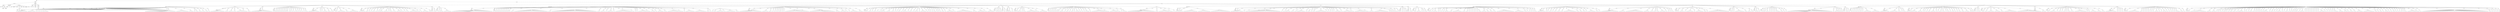 digraph Tree {
	"t0" [label = "TEI"];
	"t1" [label = "teiHeader"];
	"t2" [label = "fileDesc"];
	"t3" [label = "titleStmt"];
	"t4" [label = "title"];
	"t5" [label = "title"];
	"t6" [label = "author"];
	"t7" [label = "surname"];
	"t8" [label = "forename"];
	"t9" [label = "publicationStmt"];
	"t10" [label = "publisher"];
	"t11" [label = "p"];
	"t12" [label = "sourceDesc"];
	"t13" [label = "genre"];
	"t14" [label = "inspiration"];
	"t15" [label = "structure"];
	"t16" [label = "type"];
	"t17" [label = "periode"];
	"t18" [label = "taille"];
	"t19" [label = "permalien"];
	"t20" [label = "sources"];
	"t21" [label = "source"];
	"t22" [label = "author"];
	"t23" [label = "text"];
	"t24" [label = "profileDesc"];
	"t25" [label = "creation"];
	"t26" [label = "date"];
	"t27" [label = "date"];
	"t28" [label = "langUsage"];
	"t29" [label = "language"];
	"t30" [label = "textClass"];
	"t31" [label = "keywords"];
	"t32" [label = "term"];
	"t33" [label = "text"];
	"t34" [label = "body"];
	"t35" [label = "div1"];
	"t36" [label = "head"];
	"t37" [label = "div2"];
	"t38" [label = "head"];
	"t39" [label = "listPerson"];
	"t40" [label = "sp"];
	"t41" [label = "p"];
	"t42" [label = "s"];
	"t43" [label = "s"];
	"t44" [label = "s"];
	"t45" [label = "s"];
	"t46" [label = "s"];
	"t47" [label = "s"];
	"t48" [label = "s"];
	"t49" [label = "sp"];
	"t50" [label = "p"];
	"t51" [label = "s"];
	"t52" [label = "s"];
	"t53" [label = "s"];
	"t54" [label = "s"];
	"t55" [label = "s"];
	"t56" [label = "sp"];
	"t57" [label = "p"];
	"t58" [label = "s"];
	"t59" [label = "sp"];
	"t60" [label = "p"];
	"t61" [label = "s"];
	"t62" [label = "sp"];
	"t63" [label = "p"];
	"t64" [label = "s"];
	"t65" [label = "sp"];
	"t66" [label = "p"];
	"t67" [label = "s"];
	"t68" [label = "sp"];
	"t69" [label = "p"];
	"t70" [label = "s"];
	"t71" [label = "s"];
	"t72" [label = "sp"];
	"t73" [label = "p"];
	"t74" [label = "s"];
	"t75" [label = "s"];
	"t76" [label = "l"];
	"t77" [label = "l"];
	"t78" [label = "l"];
	"t79" [label = "l"];
	"t80" [label = "l"];
	"t81" [label = "l"];
	"t82" [label = "l"];
	"t83" [label = "l"];
	"t84" [label = "l"];
	"t85" [label = "l"];
	"t86" [label = "l"];
	"t87" [label = "l"];
	"t88" [label = "l"];
	"t89" [label = "l"];
	"t90" [label = "l"];
	"t91" [label = "l"];
	"t92" [label = "l"];
	"t93" [label = "l"];
	"t94" [label = "l"];
	"t95" [label = "l"];
	"t96" [label = "l"];
	"t97" [label = "l"];
	"t98" [label = "l"];
	"t99" [label = "l"];
	"t100" [label = "l"];
	"t101" [label = "l"];
	"t102" [label = "l"];
	"t103" [label = "l"];
	"t104" [label = "l"];
	"t105" [label = "l"];
	"t106" [label = "l"];
	"t107" [label = "l"];
	"t108" [label = "l"];
	"t109" [label = "l"];
	"t110" [label = "l"];
	"t111" [label = "l"];
	"t112" [label = "l"];
	"t113" [label = "l"];
	"t114" [label = "l"];
	"t115" [label = "l"];
	"t116" [label = "l"];
	"t117" [label = "l"];
	"t118" [label = "l"];
	"t119" [label = "l"];
	"t120" [label = "l"];
	"t121" [label = "l"];
	"t122" [label = "l"];
	"t123" [label = "l"];
	"t124" [label = "l"];
	"t125" [label = "l"];
	"t126" [label = "l"];
	"t127" [label = "l"];
	"t128" [label = "l"];
	"t129" [label = "l"];
	"t130" [label = "l"];
	"t131" [label = "l"];
	"t132" [label = "l"];
	"t133" [label = "l"];
	"t134" [label = "l"];
	"t135" [label = "l"];
	"t136" [label = "l"];
	"t137" [label = "l"];
	"t138" [label = "l"];
	"t139" [label = "l"];
	"t140" [label = "l"];
	"t141" [label = "l"];
	"t142" [label = "l"];
	"t143" [label = "l"];
	"t144" [label = "l"];
	"t145" [label = "l"];
	"t146" [label = "l"];
	"t147" [label = "l"];
	"t148" [label = "l"];
	"t149" [label = "p"];
	"t150" [label = "s"];
	"t151" [label = "sp"];
	"t152" [label = "p"];
	"t153" [label = "s"];
	"t154" [label = "s"];
	"t155" [label = "s"];
	"t156" [label = "s"];
	"t157" [label = "sp"];
	"t158" [label = "p"];
	"t159" [label = "s"];
	"t160" [label = "s"];
	"t161" [label = "s"];
	"t162" [label = "s"];
	"t163" [label = "s"];
	"t164" [label = "s"];
	"t165" [label = "s"];
	"t166" [label = "s"];
	"t167" [label = "s"];
	"t168" [label = "s"];
	"t169" [label = "s"];
	"t170" [label = "s"];
	"t171" [label = "s"];
	"t172" [label = "s"];
	"t173" [label = "sp"];
	"t174" [label = "p"];
	"t175" [label = "s"];
	"t176" [label = "s"];
	"t177" [label = "s"];
	"t178" [label = "s"];
	"t179" [label = "s"];
	"t180" [label = "s"];
	"t181" [label = "s"];
	"t182" [label = "s"];
	"t183" [label = "sp"];
	"t184" [label = "p"];
	"t185" [label = "s"];
	"t186" [label = "s"];
	"t187" [label = "s"];
	"t188" [label = "sp"];
	"t189" [label = "p"];
	"t190" [label = "s"];
	"t191" [label = "p"];
	"t192" [label = "s"];
	"t193" [label = "s"];
	"t194" [label = "sp"];
	"t195" [label = "p"];
	"t196" [label = "s"];
	"t197" [label = "s"];
	"t198" [label = "sp"];
	"t199" [label = "p"];
	"t200" [label = "s"];
	"t201" [label = "s"];
	"t202" [label = "sp"];
	"t203" [label = "p"];
	"t204" [label = "s"];
	"t205" [label = "s"];
	"t206" [label = "sp"];
	"t207" [label = "p"];
	"t208" [label = "s"];
	"t209" [label = "div2"];
	"t210" [label = "head"];
	"t211" [label = "listPerson"];
	"t212" [label = "sp"];
	"t213" [label = "p"];
	"t214" [label = "s"];
	"t215" [label = "s"];
	"t216" [label = "s"];
	"t217" [label = "s"];
	"t218" [label = "s"];
	"t219" [label = "s"];
	"t220" [label = "s"];
	"t221" [label = "s"];
	"t222" [label = "s"];
	"t223" [label = "sp"];
	"t224" [label = "p"];
	"t225" [label = "s"];
	"t226" [label = "s"];
	"t227" [label = "sp"];
	"t228" [label = "p"];
	"t229" [label = "s"];
	"t230" [label = "s"];
	"t231" [label = "s"];
	"t232" [label = "sp"];
	"t233" [label = "p"];
	"t234" [label = "s"];
	"t235" [label = "s"];
	"t236" [label = "sp"];
	"t237" [label = "p"];
	"t238" [label = "s"];
	"t239" [label = "s"];
	"t240" [label = "s"];
	"t241" [label = "s"];
	"t242" [label = "s"];
	"t243" [label = "s"];
	"t244" [label = "sp"];
	"t245" [label = "p"];
	"t246" [label = "s"];
	"t247" [label = "sp"];
	"t248" [label = "p"];
	"t249" [label = "s"];
	"t250" [label = "s"];
	"t251" [label = "div2"];
	"t252" [label = "head"];
	"t253" [label = "listPerson"];
	"t254" [label = "sp"];
	"t255" [label = "p"];
	"t256" [label = "s"];
	"t257" [label = "s"];
	"t258" [label = "s"];
	"t259" [label = "s"];
	"t260" [label = "s"];
	"t261" [label = "s"];
	"t262" [label = "s"];
	"t263" [label = "s"];
	"t264" [label = "s"];
	"t265" [label = "s"];
	"t266" [label = "s"];
	"t267" [label = "s"];
	"t268" [label = "s"];
	"t269" [label = "div2"];
	"t270" [label = "head"];
	"t271" [label = "listPerson"];
	"t272" [label = "sp"];
	"t273" [label = "p"];
	"t274" [label = "s"];
	"t275" [label = "sp"];
	"t276" [label = "p"];
	"t277" [label = "s"];
	"t278" [label = "sp"];
	"t279" [label = "p"];
	"t280" [label = "s"];
	"t281" [label = "sp"];
	"t282" [label = "p"];
	"t283" [label = "s"];
	"t284" [label = "sp"];
	"t285" [label = "p"];
	"t286" [label = "s"];
	"t287" [label = "sp"];
	"t288" [label = "p"];
	"t289" [label = "s"];
	"t290" [label = "sp"];
	"t291" [label = "p"];
	"t292" [label = "s"];
	"t293" [label = "sp"];
	"t294" [label = "p"];
	"t295" [label = "s"];
	"t296" [label = "s"];
	"t297" [label = "s"];
	"t298" [label = "sp"];
	"t299" [label = "p"];
	"t300" [label = "s"];
	"t301" [label = "s"];
	"t302" [label = "sp"];
	"t303" [label = "p"];
	"t304" [label = "s"];
	"t305" [label = "sp"];
	"t306" [label = "p"];
	"t307" [label = "s"];
	"t308" [label = "sp"];
	"t309" [label = "p"];
	"t310" [label = "s"];
	"t311" [label = "s"];
	"t312" [label = "sp"];
	"t313" [label = "p"];
	"t314" [label = "s"];
	"t315" [label = "sp"];
	"t316" [label = "p"];
	"t317" [label = "s"];
	"t318" [label = "sp"];
	"t319" [label = "p"];
	"t320" [label = "s"];
	"t321" [label = "sp"];
	"t322" [label = "p"];
	"t323" [label = "s"];
	"t324" [label = "sp"];
	"t325" [label = "p"];
	"t326" [label = "s"];
	"t327" [label = "s"];
	"t328" [label = "div2"];
	"t329" [label = "head"];
	"t330" [label = "listPerson"];
	"t331" [label = "sp"];
	"t332" [label = "p"];
	"t333" [label = "s"];
	"t334" [label = "s"];
	"t335" [label = "s"];
	"t336" [label = "s"];
	"t337" [label = "s"];
	"t338" [label = "s"];
	"t339" [label = "s"];
	"t340" [label = "sp"];
	"t341" [label = "p"];
	"t342" [label = "s"];
	"t343" [label = "sp"];
	"t344" [label = "p"];
	"t345" [label = "s"];
	"t346" [label = "sp"];
	"t347" [label = "p"];
	"t348" [label = "s"];
	"t349" [label = "s"];
	"t350" [label = "s"];
	"t351" [label = "sp"];
	"t352" [label = "p"];
	"t353" [label = "s"];
	"t354" [label = "s"];
	"t355" [label = "sp"];
	"t356" [label = "p"];
	"t357" [label = "s"];
	"t358" [label = "s"];
	"t359" [label = "div2"];
	"t360" [label = "head"];
	"t361" [label = "listPerson"];
	"t362" [label = "sp"];
	"t363" [label = "p"];
	"t364" [label = "s"];
	"t365" [label = "s"];
	"t366" [label = "sp"];
	"t367" [label = "p"];
	"t368" [label = "s"];
	"t369" [label = "s"];
	"t370" [label = "s"];
	"t371" [label = "s"];
	"t372" [label = "s"];
	"t373" [label = "sp"];
	"t374" [label = "p"];
	"t375" [label = "s"];
	"t376" [label = "s"];
	"t377" [label = "sp"];
	"t378" [label = "p"];
	"t379" [label = "s"];
	"t380" [label = "s"];
	"t381" [label = "s"];
	"t382" [label = "s"];
	"t383" [label = "s"];
	"t384" [label = "s"];
	"t385" [label = "div2"];
	"t386" [label = "head"];
	"t387" [label = "listPerson"];
	"t388" [label = "sp"];
	"t389" [label = "p"];
	"t390" [label = "s"];
	"t391" [label = "s"];
	"t392" [label = "s"];
	"t393" [label = "s"];
	"t394" [label = "sp"];
	"t395" [label = "p"];
	"t396" [label = "s"];
	"t397" [label = "s"];
	"t398" [label = "sp"];
	"t399" [label = "p"];
	"t400" [label = "s"];
	"t401" [label = "sp"];
	"t402" [label = "p"];
	"t403" [label = "s"];
	"t404" [label = "sp"];
	"t405" [label = "p"];
	"t406" [label = "s"];
	"t407" [label = "s"];
	"t408" [label = "sp"];
	"t409" [label = "p"];
	"t410" [label = "s"];
	"t411" [label = "sp"];
	"t412" [label = "p"];
	"t413" [label = "s"];
	"t414" [label = "sp"];
	"t415" [label = "p"];
	"t416" [label = "s"];
	"t417" [label = "s"];
	"t418" [label = "s"];
	"t419" [label = "sp"];
	"t420" [label = "p"];
	"t421" [label = "s"];
	"t422" [label = "s"];
	"t423" [label = "s"];
	"t424" [label = "sp"];
	"t425" [label = "p"];
	"t426" [label = "s"];
	"t427" [label = "sp"];
	"t428" [label = "p"];
	"t429" [label = "s"];
	"t430" [label = "s"];
	"t431" [label = "sp"];
	"t432" [label = "p"];
	"t433" [label = "s"];
	"t434" [label = "s"];
	"t435" [label = "sp"];
	"t436" [label = "p"];
	"t437" [label = "s"];
	"t438" [label = "s"];
	"t439" [label = "s"];
	"t440" [label = "s"];
	"t441" [label = "sp"];
	"t442" [label = "p"];
	"t443" [label = "s"];
	"t444" [label = "sp"];
	"t445" [label = "p"];
	"t446" [label = "s"];
	"t447" [label = "sp"];
	"t448" [label = "p"];
	"t449" [label = "s"];
	"t450" [label = "s"];
	"t451" [label = "sp"];
	"t452" [label = "p"];
	"t453" [label = "s"];
	"t454" [label = "s"];
	"t455" [label = "s"];
	"t456" [label = "s"];
	"t457" [label = "s"];
	"t458" [label = "s"];
	"t459" [label = "sp"];
	"t460" [label = "p"];
	"t461" [label = "s"];
	"t462" [label = "sp"];
	"t463" [label = "p"];
	"t464" [label = "s"];
	"t465" [label = "sp"];
	"t466" [label = "p"];
	"t467" [label = "s"];
	"t468" [label = "s"];
	"t469" [label = "s"];
	"t470" [label = "s"];
	"t471" [label = "sp"];
	"t472" [label = "p"];
	"t473" [label = "s"];
	"t474" [label = "s"];
	"t475" [label = "s"];
	"t476" [label = "div2"];
	"t477" [label = "head"];
	"t478" [label = "listPerson"];
	"t479" [label = "sp"];
	"t480" [label = "p"];
	"t481" [label = "s"];
	"t482" [label = "s"];
	"t483" [label = "div2"];
	"t484" [label = "head"];
	"t485" [label = "listPerson"];
	"t486" [label = "sp"];
	"t487" [label = "p"];
	"t488" [label = "s"];
	"t489" [label = "sp"];
	"t490" [label = "p"];
	"t491" [label = "s"];
	"t492" [label = "s"];
	"t493" [label = "s"];
	"t494" [label = "sp"];
	"t495" [label = "p"];
	"t496" [label = "s"];
	"t497" [label = "s"];
	"t498" [label = "s"];
	"t499" [label = "s"];
	"t500" [label = "s"];
	"t501" [label = "div1"];
	"t502" [label = "head"];
	"t503" [label = "div2"];
	"t504" [label = "head"];
	"t505" [label = "listPerson"];
	"t506" [label = "sp"];
	"t507" [label = "p"];
	"t508" [label = "s"];
	"t509" [label = "s"];
	"t510" [label = "s"];
	"t511" [label = "s"];
	"t512" [label = "s"];
	"t513" [label = "s"];
	"t514" [label = "s"];
	"t515" [label = "s"];
	"t516" [label = "s"];
	"t517" [label = "s"];
	"t518" [label = "s"];
	"t519" [label = "s"];
	"t520" [label = "s"];
	"t521" [label = "s"];
	"t522" [label = "s"];
	"t523" [label = "s"];
	"t524" [label = "s"];
	"t525" [label = "s"];
	"t526" [label = "s"];
	"t527" [label = "s"];
	"t528" [label = "s"];
	"t529" [label = "s"];
	"t530" [label = "s"];
	"t531" [label = "s"];
	"t532" [label = "s"];
	"t533" [label = "div2"];
	"t534" [label = "head"];
	"t535" [label = "listPerson"];
	"t536" [label = "sp"];
	"t537" [label = "p"];
	"t538" [label = "s"];
	"t539" [label = "sp"];
	"t540" [label = "p"];
	"t541" [label = "s"];
	"t542" [label = "sp"];
	"t543" [label = "p"];
	"t544" [label = "s"];
	"t545" [label = "sp"];
	"t546" [label = "p"];
	"t547" [label = "s"];
	"t548" [label = "sp"];
	"t549" [label = "p"];
	"t550" [label = "s"];
	"t551" [label = "sp"];
	"t552" [label = "p"];
	"t553" [label = "s"];
	"t554" [label = "sp"];
	"t555" [label = "p"];
	"t556" [label = "s"];
	"t557" [label = "sp"];
	"t558" [label = "p"];
	"t559" [label = "s"];
	"t560" [label = "sp"];
	"t561" [label = "p"];
	"t562" [label = "s"];
	"t563" [label = "s"];
	"t564" [label = "s"];
	"t565" [label = "sp"];
	"t566" [label = "p"];
	"t567" [label = "s"];
	"t568" [label = "s"];
	"t569" [label = "sp"];
	"t570" [label = "p"];
	"t571" [label = "s"];
	"t572" [label = "s"];
	"t573" [label = "s"];
	"t574" [label = "s"];
	"t575" [label = "s"];
	"t576" [label = "s"];
	"t577" [label = "s"];
	"t578" [label = "s"];
	"t579" [label = "s"];
	"t580" [label = "s"];
	"t581" [label = "s"];
	"t582" [label = "s"];
	"t583" [label = "s"];
	"t584" [label = "s"];
	"t585" [label = "s"];
	"t586" [label = "s"];
	"t587" [label = "s"];
	"t588" [label = "s"];
	"t589" [label = "s"];
	"t590" [label = "s"];
	"t591" [label = "s"];
	"t592" [label = "sp"];
	"t593" [label = "p"];
	"t594" [label = "s"];
	"t595" [label = "s"];
	"t596" [label = "sp"];
	"t597" [label = "p"];
	"t598" [label = "s"];
	"t599" [label = "s"];
	"t600" [label = "s"];
	"t601" [label = "s"];
	"t602" [label = "s"];
	"t603" [label = "s"];
	"t604" [label = "s"];
	"t605" [label = "s"];
	"t606" [label = "s"];
	"t607" [label = "s"];
	"t608" [label = "s"];
	"t609" [label = "s"];
	"t610" [label = "s"];
	"t611" [label = "s"];
	"t612" [label = "s"];
	"t613" [label = "s"];
	"t614" [label = "s"];
	"t615" [label = "s"];
	"t616" [label = "s"];
	"t617" [label = "s"];
	"t618" [label = "s"];
	"t619" [label = "s"];
	"t620" [label = "s"];
	"t621" [label = "s"];
	"t622" [label = "s"];
	"t623" [label = "s"];
	"t624" [label = "s"];
	"t625" [label = "s"];
	"t626" [label = "sp"];
	"t627" [label = "p"];
	"t628" [label = "s"];
	"t629" [label = "s"];
	"t630" [label = "sp"];
	"t631" [label = "p"];
	"t632" [label = "s"];
	"t633" [label = "s"];
	"t634" [label = "s"];
	"t635" [label = "sp"];
	"t636" [label = "p"];
	"t637" [label = "s"];
	"t638" [label = "sp"];
	"t639" [label = "p"];
	"t640" [label = "s"];
	"t641" [label = "s"];
	"t642" [label = "s"];
	"t643" [label = "s"];
	"t644" [label = "sp"];
	"t645" [label = "p"];
	"t646" [label = "s"];
	"t647" [label = "sp"];
	"t648" [label = "p"];
	"t649" [label = "s"];
	"t650" [label = "s"];
	"t651" [label = "s"];
	"t652" [label = "s"];
	"t653" [label = "s"];
	"t654" [label = "s"];
	"t655" [label = "s"];
	"t656" [label = "s"];
	"t657" [label = "s"];
	"t658" [label = "s"];
	"t659" [label = "s"];
	"t660" [label = "sp"];
	"t661" [label = "p"];
	"t662" [label = "s"];
	"t663" [label = "sp"];
	"t664" [label = "p"];
	"t665" [label = "s"];
	"t666" [label = "sp"];
	"t667" [label = "p"];
	"t668" [label = "s"];
	"t669" [label = "sp"];
	"t670" [label = "p"];
	"t671" [label = "s"];
	"t672" [label = "s"];
	"t673" [label = "s"];
	"t674" [label = "s"];
	"t675" [label = "s"];
	"t676" [label = "s"];
	"t677" [label = "s"];
	"t678" [label = "sp"];
	"t679" [label = "p"];
	"t680" [label = "s"];
	"t681" [label = "sp"];
	"t682" [label = "p"];
	"t683" [label = "s"];
	"t684" [label = "s"];
	"t685" [label = "s"];
	"t686" [label = "sp"];
	"t687" [label = "p"];
	"t688" [label = "s"];
	"t689" [label = "sp"];
	"t690" [label = "p"];
	"t691" [label = "s"];
	"t692" [label = "s"];
	"t693" [label = "s"];
	"t694" [label = "s"];
	"t695" [label = "sp"];
	"t696" [label = "p"];
	"t697" [label = "s"];
	"t698" [label = "s"];
	"t699" [label = "sp"];
	"t700" [label = "p"];
	"t701" [label = "s"];
	"t702" [label = "s"];
	"t703" [label = "s"];
	"t704" [label = "s"];
	"t705" [label = "s"];
	"t706" [label = "s"];
	"t707" [label = "s"];
	"t708" [label = "s"];
	"t709" [label = "s"];
	"t710" [label = "sp"];
	"t711" [label = "p"];
	"t712" [label = "s"];
	"t713" [label = "sp"];
	"t714" [label = "p"];
	"t715" [label = "s"];
	"t716" [label = "p"];
	"t717" [label = "s"];
	"t718" [label = "s"];
	"t719" [label = "s"];
	"t720" [label = "s"];
	"t721" [label = "s"];
	"t722" [label = "s"];
	"t723" [label = "sp"];
	"t724" [label = "p"];
	"t725" [label = "s"];
	"t726" [label = "s"];
	"t727" [label = "s"];
	"t728" [label = "s"];
	"t729" [label = "s"];
	"t730" [label = "s"];
	"t731" [label = "s"];
	"t732" [label = "sp"];
	"t733" [label = "p"];
	"t734" [label = "s"];
	"t735" [label = "s"];
	"t736" [label = "p"];
	"t737" [label = "s"];
	"t738" [label = "sp"];
	"t739" [label = "p"];
	"t740" [label = "s"];
	"t741" [label = "p"];
	"t742" [label = "s"];
	"t743" [label = "s"];
	"t744" [label = "p"];
	"t745" [label = "s"];
	"t746" [label = "s"];
	"t747" [label = "s"];
	"t748" [label = "s"];
	"t749" [label = "s"];
	"t750" [label = "p"];
	"t751" [label = "s"];
	"t752" [label = "p"];
	"t753" [label = "s"];
	"t754" [label = "s"];
	"t755" [label = "s"];
	"t756" [label = "s"];
	"t757" [label = "s"];
	"t758" [label = "s"];
	"t759" [label = "p"];
	"t760" [label = "s"];
	"t761" [label = "s"];
	"t762" [label = "div2"];
	"t763" [label = "head"];
	"t764" [label = "listPerson"];
	"t765" [label = "sp"];
	"t766" [label = "p"];
	"t767" [label = "s"];
	"t768" [label = "sp"];
	"t769" [label = "p"];
	"t770" [label = "s"];
	"t771" [label = "s"];
	"t772" [label = "s"];
	"t773" [label = "s"];
	"t774" [label = "s"];
	"t775" [label = "s"];
	"t776" [label = "s"];
	"t777" [label = "s"];
	"t778" [label = "s"];
	"t779" [label = "s"];
	"t780" [label = "s"];
	"t781" [label = "s"];
	"t782" [label = "s"];
	"t783" [label = "sp"];
	"t784" [label = "p"];
	"t785" [label = "s"];
	"t786" [label = "s"];
	"t787" [label = "s"];
	"t788" [label = "s"];
	"t789" [label = "sp"];
	"t790" [label = "p"];
	"t791" [label = "s"];
	"t792" [label = "s"];
	"t793" [label = "sp"];
	"t794" [label = "p"];
	"t795" [label = "s"];
	"t796" [label = "sp"];
	"t797" [label = "p"];
	"t798" [label = "s"];
	"t799" [label = "sp"];
	"t800" [label = "p"];
	"t801" [label = "s"];
	"t802" [label = "sp"];
	"t803" [label = "p"];
	"t804" [label = "s"];
	"t805" [label = "sp"];
	"t806" [label = "p"];
	"t807" [label = "s"];
	"t808" [label = "s"];
	"t809" [label = "sp"];
	"t810" [label = "p"];
	"t811" [label = "s"];
	"t812" [label = "sp"];
	"t813" [label = "p"];
	"t814" [label = "s"];
	"t815" [label = "sp"];
	"t816" [label = "p"];
	"t817" [label = "s"];
	"t818" [label = "s"];
	"t819" [label = "s"];
	"t820" [label = "s"];
	"t821" [label = "s"];
	"t822" [label = "s"];
	"t823" [label = "s"];
	"t824" [label = "s"];
	"t825" [label = "s"];
	"t826" [label = "s"];
	"t827" [label = "s"];
	"t828" [label = "s"];
	"t829" [label = "s"];
	"t830" [label = "s"];
	"t831" [label = "sp"];
	"t832" [label = "p"];
	"t833" [label = "s"];
	"t834" [label = "sp"];
	"t835" [label = "p"];
	"t836" [label = "s"];
	"t837" [label = "s"];
	"t838" [label = "s"];
	"t839" [label = "s"];
	"t840" [label = "s"];
	"t841" [label = "s"];
	"t842" [label = "s"];
	"t843" [label = "s"];
	"t844" [label = "s"];
	"t845" [label = "s"];
	"t846" [label = "s"];
	"t847" [label = "s"];
	"t848" [label = "s"];
	"t849" [label = "s"];
	"t850" [label = "s"];
	"t851" [label = "sp"];
	"t852" [label = "p"];
	"t853" [label = "s"];
	"t854" [label = "sp"];
	"t855" [label = "p"];
	"t856" [label = "s"];
	"t857" [label = "s"];
	"t858" [label = "s"];
	"t859" [label = "sp"];
	"t860" [label = "p"];
	"t861" [label = "s"];
	"t862" [label = "s"];
	"t863" [label = "s"];
	"t864" [label = "s"];
	"t865" [label = "sp"];
	"t866" [label = "p"];
	"t867" [label = "s"];
	"t868" [label = "sp"];
	"t869" [label = "p"];
	"t870" [label = "s"];
	"t871" [label = "sp"];
	"t872" [label = "p"];
	"t873" [label = "s"];
	"t874" [label = "s"];
	"t875" [label = "s"];
	"t876" [label = "s"];
	"t877" [label = "s"];
	"t878" [label = "sp"];
	"t879" [label = "p"];
	"t880" [label = "s"];
	"t881" [label = "s"];
	"t882" [label = "s"];
	"t883" [label = "div2"];
	"t884" [label = "head"];
	"t885" [label = "listPerson"];
	"t886" [label = "sp"];
	"t887" [label = "p"];
	"t888" [label = "s"];
	"t889" [label = "s"];
	"t890" [label = "s"];
	"t891" [label = "sp"];
	"t892" [label = "p"];
	"t893" [label = "s"];
	"t894" [label = "s"];
	"t895" [label = "sp"];
	"t896" [label = "p"];
	"t897" [label = "s"];
	"t898" [label = "sp"];
	"t899" [label = "p"];
	"t900" [label = "s"];
	"t901" [label = "s"];
	"t902" [label = "sp"];
	"t903" [label = "p"];
	"t904" [label = "s"];
	"t905" [label = "sp"];
	"t906" [label = "p"];
	"t907" [label = "s"];
	"t908" [label = "sp"];
	"t909" [label = "p"];
	"t910" [label = "s"];
	"t911" [label = "s"];
	"t912" [label = "s"];
	"t913" [label = "s"];
	"t914" [label = "sp"];
	"t915" [label = "p"];
	"t916" [label = "s"];
	"t917" [label = "s"];
	"t918" [label = "s"];
	"t919" [label = "sp"];
	"t920" [label = "p"];
	"t921" [label = "s"];
	"t922" [label = "s"];
	"t923" [label = "sp"];
	"t924" [label = "p"];
	"t925" [label = "s"];
	"t926" [label = "sp"];
	"t927" [label = "p"];
	"t928" [label = "s"];
	"t929" [label = "sp"];
	"t930" [label = "p"];
	"t931" [label = "s"];
	"t932" [label = "s"];
	"t933" [label = "sp"];
	"t934" [label = "p"];
	"t935" [label = "s"];
	"t936" [label = "sp"];
	"t937" [label = "p"];
	"t938" [label = "s"];
	"t939" [label = "s"];
	"t940" [label = "s"];
	"t941" [label = "sp"];
	"t942" [label = "p"];
	"t943" [label = "s"];
	"t944" [label = "sp"];
	"t945" [label = "p"];
	"t946" [label = "s"];
	"t947" [label = "s"];
	"t948" [label = "sp"];
	"t949" [label = "p"];
	"t950" [label = "s"];
	"t951" [label = "sp"];
	"t952" [label = "p"];
	"t953" [label = "s"];
	"t954" [label = "s"];
	"t955" [label = "s"];
	"t956" [label = "sp"];
	"t957" [label = "p"];
	"t958" [label = "s"];
	"t959" [label = "sp"];
	"t960" [label = "p"];
	"t961" [label = "s"];
	"t962" [label = "s"];
	"t963" [label = "s"];
	"t964" [label = "s"];
	"t965" [label = "sp"];
	"t966" [label = "p"];
	"t967" [label = "s"];
	"t968" [label = "sp"];
	"t969" [label = "p"];
	"t970" [label = "s"];
	"t971" [label = "sp"];
	"t972" [label = "p"];
	"t973" [label = "s"];
	"t974" [label = "sp"];
	"t975" [label = "p"];
	"t976" [label = "s"];
	"t977" [label = "sp"];
	"t978" [label = "p"];
	"t979" [label = "s"];
	"t980" [label = "s"];
	"t981" [label = "sp"];
	"t982" [label = "p"];
	"t983" [label = "s"];
	"t984" [label = "sp"];
	"t985" [label = "p"];
	"t986" [label = "s"];
	"t987" [label = "sp"];
	"t988" [label = "p"];
	"t989" [label = "s"];
	"t990" [label = "sp"];
	"t991" [label = "p"];
	"t992" [label = "s"];
	"t993" [label = "s"];
	"t994" [label = "sp"];
	"t995" [label = "p"];
	"t996" [label = "s"];
	"t997" [label = "sp"];
	"t998" [label = "p"];
	"t999" [label = "s"];
	"t1000" [label = "s"];
	"t1001" [label = "s"];
	"t1002" [label = "s"];
	"t1003" [label = "s"];
	"t1004" [label = "sp"];
	"t1005" [label = "p"];
	"t1006" [label = "s"];
	"t1007" [label = "sp"];
	"t1008" [label = "p"];
	"t1009" [label = "s"];
	"t1010" [label = "s"];
	"t1011" [label = "s"];
	"t1012" [label = "s"];
	"t1013" [label = "s"];
	"t1014" [label = "s"];
	"t1015" [label = "s"];
	"t1016" [label = "s"];
	"t1017" [label = "s"];
	"t1018" [label = "s"];
	"t1019" [label = "sp"];
	"t1020" [label = "p"];
	"t1021" [label = "s"];
	"t1022" [label = "s"];
	"t1023" [label = "s"];
	"t1024" [label = "sp"];
	"t1025" [label = "p"];
	"t1026" [label = "s"];
	"t1027" [label = "s"];
	"t1028" [label = "s"];
	"t1029" [label = "s"];
	"t1030" [label = "s"];
	"t1031" [label = "sp"];
	"t1032" [label = "p"];
	"t1033" [label = "s"];
	"t1034" [label = "sp"];
	"t1035" [label = "p"];
	"t1036" [label = "s"];
	"t1037" [label = "s"];
	"t1038" [label = "s"];
	"t1039" [label = "s"];
	"t1040" [label = "s"];
	"t1041" [label = "div2"];
	"t1042" [label = "head"];
	"t1043" [label = "listPerson"];
	"t1044" [label = "sp"];
	"t1045" [label = "p"];
	"t1046" [label = "s"];
	"t1047" [label = "s"];
	"t1048" [label = "s"];
	"t1049" [label = "sp"];
	"t1050" [label = "p"];
	"t1051" [label = "s"];
	"t1052" [label = "sp"];
	"t1053" [label = "p"];
	"t1054" [label = "s"];
	"t1055" [label = "div2"];
	"t1056" [label = "head"];
	"t1057" [label = "listPerson"];
	"t1058" [label = "sp"];
	"t1059" [label = "p"];
	"t1060" [label = "s"];
	"t1061" [label = "div2"];
	"t1062" [label = "head"];
	"t1063" [label = "listPerson"];
	"t1064" [label = "sp"];
	"t1065" [label = "p"];
	"t1066" [label = "s"];
	"t1067" [label = "s"];
	"t1068" [label = "s"];
	"t1069" [label = "s"];
	"t1070" [label = "sp"];
	"t1071" [label = "p"];
	"t1072" [label = "s"];
	"t1073" [label = "div2"];
	"t1074" [label = "head"];
	"t1075" [label = "listPerson"];
	"t1076" [label = "sp"];
	"t1077" [label = "p"];
	"t1078" [label = "s"];
	"t1079" [label = "s"];
	"t1080" [label = "sp"];
	"t1081" [label = "p"];
	"t1082" [label = "s"];
	"t1083" [label = "s"];
	"t1084" [label = "s"];
	"t1085" [label = "sp"];
	"t1086" [label = "p"];
	"t1087" [label = "s"];
	"t1088" [label = "sp"];
	"t1089" [label = "p"];
	"t1090" [label = "s"];
	"t1091" [label = "s"];
	"t1092" [label = "sp"];
	"t1093" [label = "p"];
	"t1094" [label = "s"];
	"t1095" [label = "s"];
	"t1096" [label = "s"];
	"t1097" [label = "s"];
	"t1098" [label = "s"];
	"t1099" [label = "s"];
	"t1100" [label = "s"];
	"t1101" [label = "sp"];
	"t1102" [label = "p"];
	"t1103" [label = "s"];
	"t1104" [label = "sp"];
	"t1105" [label = "p"];
	"t1106" [label = "s"];
	"t1107" [label = "s"];
	"t1108" [label = "s"];
	"t1109" [label = "s"];
	"t1110" [label = "s"];
	"t1111" [label = "div2"];
	"t1112" [label = "head"];
	"t1113" [label = "listPerson"];
	"t1114" [label = "sp"];
	"t1115" [label = "p"];
	"t1116" [label = "s"];
	"t1117" [label = "sp"];
	"t1118" [label = "p"];
	"t1119" [label = "s"];
	"t1120" [label = "sp"];
	"t1121" [label = "p"];
	"t1122" [label = "s"];
	"t1123" [label = "sp"];
	"t1124" [label = "p"];
	"t1125" [label = "s"];
	"t1126" [label = "sp"];
	"t1127" [label = "p"];
	"t1128" [label = "s"];
	"t1129" [label = "sp"];
	"t1130" [label = "p"];
	"t1131" [label = "s"];
	"t1132" [label = "s"];
	"t1133" [label = "sp"];
	"t1134" [label = "p"];
	"t1135" [label = "s"];
	"t1136" [label = "s"];
	"t1137" [label = "s"];
	"t1138" [label = "sp"];
	"t1139" [label = "p"];
	"t1140" [label = "s"];
	"t1141" [label = "sp"];
	"t1142" [label = "p"];
	"t1143" [label = "s"];
	"t1144" [label = "s"];
	"t1145" [label = "sp"];
	"t1146" [label = "p"];
	"t1147" [label = "s"];
	"t1148" [label = "sp"];
	"t1149" [label = "p"];
	"t1150" [label = "s"];
	"t1151" [label = "s"];
	"t1152" [label = "sp"];
	"t1153" [label = "p"];
	"t1154" [label = "s"];
	"t1155" [label = "sp"];
	"t1156" [label = "p"];
	"t1157" [label = "s"];
	"t1158" [label = "s"];
	"t1159" [label = "s"];
	"t1160" [label = "sp"];
	"t1161" [label = "p"];
	"t1162" [label = "s"];
	"t1163" [label = "sp"];
	"t1164" [label = "p"];
	"t1165" [label = "s"];
	"t1166" [label = "sp"];
	"t1167" [label = "p"];
	"t1168" [label = "s"];
	"t1169" [label = "sp"];
	"t1170" [label = "p"];
	"t1171" [label = "s"];
	"t1172" [label = "s"];
	"t1173" [label = "s"];
	"t1174" [label = "sp"];
	"t1175" [label = "p"];
	"t1176" [label = "s"];
	"t1177" [label = "sp"];
	"t1178" [label = "p"];
	"t1179" [label = "s"];
	"t1180" [label = "s"];
	"t1181" [label = "s"];
	"t1182" [label = "s"];
	"t1183" [label = "s"];
	"t1184" [label = "s"];
	"t1185" [label = "s"];
	"t1186" [label = "s"];
	"t1187" [label = "s"];
	"t1188" [label = "s"];
	"t1189" [label = "sp"];
	"t1190" [label = "p"];
	"t1191" [label = "s"];
	"t1192" [label = "sp"];
	"t1193" [label = "p"];
	"t1194" [label = "s"];
	"t1195" [label = "s"];
	"t1196" [label = "s"];
	"t1197" [label = "s"];
	"t1198" [label = "s"];
	"t1199" [label = "s"];
	"t1200" [label = "sp"];
	"t1201" [label = "p"];
	"t1202" [label = "s"];
	"t1203" [label = "sp"];
	"t1204" [label = "p"];
	"t1205" [label = "s"];
	"t1206" [label = "sp"];
	"t1207" [label = "p"];
	"t1208" [label = "s"];
	"t1209" [label = "s"];
	"t1210" [label = "s"];
	"t1211" [label = "div2"];
	"t1212" [label = "head"];
	"t1213" [label = "listPerson"];
	"t1214" [label = "sp"];
	"t1215" [label = "p"];
	"t1216" [label = "s"];
	"t1217" [label = "s"];
	"t1218" [label = "s"];
	"t1219" [label = "s"];
	"t1220" [label = "s"];
	"t1221" [label = "s"];
	"t1222" [label = "s"];
	"t1223" [label = "s"];
	"t1224" [label = "s"];
	"t1225" [label = "s"];
	"t1226" [label = "s"];
	"t1227" [label = "s"];
	"t1228" [label = "s"];
	"t1229" [label = "s"];
	"t1230" [label = "s"];
	"t1231" [label = "s"];
	"t1232" [label = "s"];
	"t1233" [label = "sp"];
	"t1234" [label = "p"];
	"t1235" [label = "s"];
	"t1236" [label = "s"];
	"t1237" [label = "sp"];
	"t1238" [label = "p"];
	"t1239" [label = "s"];
	"t1240" [label = "s"];
	"t1241" [label = "s"];
	"t1242" [label = "s"];
	"t1243" [label = "s"];
	"t1244" [label = "s"];
	"t1245" [label = "s"];
	"t1246" [label = "s"];
	"t1247" [label = "sp"];
	"t1248" [label = "p"];
	"t1249" [label = "s"];
	"t1250" [label = "sp"];
	"t1251" [label = "p"];
	"t1252" [label = "s"];
	"t1253" [label = "div1"];
	"t1254" [label = "head"];
	"t1255" [label = "div2"];
	"t1256" [label = "head"];
	"t1257" [label = "listPerson"];
	"t1258" [label = "sp"];
	"t1259" [label = "p"];
	"t1260" [label = "s"];
	"t1261" [label = "sp"];
	"t1262" [label = "p"];
	"t1263" [label = "s"];
	"t1264" [label = "s"];
	"t1265" [label = "s"];
	"t1266" [label = "s"];
	"t1267" [label = "sp"];
	"t1268" [label = "p"];
	"t1269" [label = "s"];
	"t1270" [label = "s"];
	"t1271" [label = "s"];
	"t1272" [label = "s"];
	"t1273" [label = "s"];
	"t1274" [label = "s"];
	"t1275" [label = "s"];
	"t1276" [label = "s"];
	"t1277" [label = "s"];
	"t1278" [label = "p"];
	"t1279" [label = "s"];
	"t1280" [label = "s"];
	"t1281" [label = "s"];
	"t1282" [label = "s"];
	"t1283" [label = "s"];
	"t1284" [label = "s"];
	"t1285" [label = "s"];
	"t1286" [label = "s"];
	"t1287" [label = "p"];
	"t1288" [label = "s"];
	"t1289" [label = "s"];
	"t1290" [label = "s"];
	"t1291" [label = "s"];
	"t1292" [label = "s"];
	"t1293" [label = "s"];
	"t1294" [label = "s"];
	"t1295" [label = "s"];
	"t1296" [label = "s"];
	"t1297" [label = "s"];
	"t1298" [label = "s"];
	"t1299" [label = "s"];
	"t1300" [label = "div2"];
	"t1301" [label = "head"];
	"t1302" [label = "listPerson"];
	"t1303" [label = "sp"];
	"t1304" [label = "p"];
	"t1305" [label = "s"];
	"t1306" [label = "sp"];
	"t1307" [label = "p"];
	"t1308" [label = "s"];
	"t1309" [label = "s"];
	"t1310" [label = "s"];
	"t1311" [label = "s"];
	"t1312" [label = "s"];
	"t1313" [label = "s"];
	"t1314" [label = "s"];
	"t1315" [label = "sp"];
	"t1316" [label = "p"];
	"t1317" [label = "s"];
	"t1318" [label = "sp"];
	"t1319" [label = "p"];
	"t1320" [label = "s"];
	"t1321" [label = "sp"];
	"t1322" [label = "p"];
	"t1323" [label = "s"];
	"t1324" [label = "sp"];
	"t1325" [label = "p"];
	"t1326" [label = "s"];
	"t1327" [label = "s"];
	"t1328" [label = "s"];
	"t1329" [label = "s"];
	"t1330" [label = "s"];
	"t1331" [label = "s"];
	"t1332" [label = "s"];
	"t1333" [label = "s"];
	"t1334" [label = "s"];
	"t1335" [label = "s"];
	"t1336" [label = "s"];
	"t1337" [label = "s"];
	"t1338" [label = "s"];
	"t1339" [label = "s"];
	"t1340" [label = "s"];
	"t1341" [label = "s"];
	"t1342" [label = "s"];
	"t1343" [label = "s"];
	"t1344" [label = "s"];
	"t1345" [label = "s"];
	"t1346" [label = "sp"];
	"t1347" [label = "p"];
	"t1348" [label = "s"];
	"t1349" [label = "sp"];
	"t1350" [label = "p"];
	"t1351" [label = "s"];
	"t1352" [label = "sp"];
	"t1353" [label = "p"];
	"t1354" [label = "s"];
	"t1355" [label = "s"];
	"t1356" [label = "s"];
	"t1357" [label = "s"];
	"t1358" [label = "sp"];
	"t1359" [label = "p"];
	"t1360" [label = "s"];
	"t1361" [label = "s"];
	"t1362" [label = "sp"];
	"t1363" [label = "p"];
	"t1364" [label = "s"];
	"t1365" [label = "sp"];
	"t1366" [label = "p"];
	"t1367" [label = "s"];
	"t1368" [label = "s"];
	"t1369" [label = "s"];
	"t1370" [label = "s"];
	"t1371" [label = "s"];
	"t1372" [label = "s"];
	"t1373" [label = "sp"];
	"t1374" [label = "p"];
	"t1375" [label = "s"];
	"t1376" [label = "sp"];
	"t1377" [label = "p"];
	"t1378" [label = "s"];
	"t1379" [label = "s"];
	"t1380" [label = "sp"];
	"t1381" [label = "p"];
	"t1382" [label = "s"];
	"t1383" [label = "sp"];
	"t1384" [label = "p"];
	"t1385" [label = "s"];
	"t1386" [label = "s"];
	"t1387" [label = "sp"];
	"t1388" [label = "p"];
	"t1389" [label = "s"];
	"t1390" [label = "s"];
	"t1391" [label = "s"];
	"t1392" [label = "s"];
	"t1393" [label = "s"];
	"t1394" [label = "s"];
	"t1395" [label = "s"];
	"t1396" [label = "sp"];
	"t1397" [label = "p"];
	"t1398" [label = "s"];
	"t1399" [label = "sp"];
	"t1400" [label = "p"];
	"t1401" [label = "s"];
	"t1402" [label = "sp"];
	"t1403" [label = "p"];
	"t1404" [label = "s"];
	"t1405" [label = "sp"];
	"t1406" [label = "p"];
	"t1407" [label = "s"];
	"t1408" [label = "sp"];
	"t1409" [label = "p"];
	"t1410" [label = "s"];
	"t1411" [label = "sp"];
	"t1412" [label = "p"];
	"t1413" [label = "s"];
	"t1414" [label = "s"];
	"t1415" [label = "s"];
	"t1416" [label = "s"];
	"t1417" [label = "sp"];
	"t1418" [label = "p"];
	"t1419" [label = "s"];
	"t1420" [label = "sp"];
	"t1421" [label = "p"];
	"t1422" [label = "s"];
	"t1423" [label = "s"];
	"t1424" [label = "s"];
	"t1425" [label = "s"];
	"t1426" [label = "s"];
	"t1427" [label = "s"];
	"t1428" [label = "sp"];
	"t1429" [label = "p"];
	"t1430" [label = "s"];
	"t1431" [label = "sp"];
	"t1432" [label = "p"];
	"t1433" [label = "s"];
	"t1434" [label = "s"];
	"t1435" [label = "s"];
	"t1436" [label = "s"];
	"t1437" [label = "s"];
	"t1438" [label = "s"];
	"t1439" [label = "s"];
	"t1440" [label = "s"];
	"t1441" [label = "sp"];
	"t1442" [label = "p"];
	"t1443" [label = "s"];
	"t1444" [label = "sp"];
	"t1445" [label = "p"];
	"t1446" [label = "s"];
	"t1447" [label = "s"];
	"t1448" [label = "s"];
	"t1449" [label = "p"];
	"t1450" [label = "s"];
	"t1451" [label = "s"];
	"t1452" [label = "s"];
	"t1453" [label = "s"];
	"t1454" [label = "s"];
	"t1455" [label = "s"];
	"t1456" [label = "s"];
	"t1457" [label = "s"];
	"t1458" [label = "s"];
	"t1459" [label = "sp"];
	"t1460" [label = "p"];
	"t1461" [label = "s"];
	"t1462" [label = "s"];
	"t1463" [label = "s"];
	"t1464" [label = "sp"];
	"t1465" [label = "p"];
	"t1466" [label = "s"];
	"t1467" [label = "sp"];
	"t1468" [label = "p"];
	"t1469" [label = "s"];
	"t1470" [label = "sp"];
	"t1471" [label = "p"];
	"t1472" [label = "s"];
	"t1473" [label = "sp"];
	"t1474" [label = "p"];
	"t1475" [label = "s"];
	"t1476" [label = "s"];
	"t1477" [label = "div2"];
	"t1478" [label = "head"];
	"t1479" [label = "listPerson"];
	"t1480" [label = "sp"];
	"t1481" [label = "p"];
	"t1482" [label = "s"];
	"t1483" [label = "sp"];
	"t1484" [label = "p"];
	"t1485" [label = "s"];
	"t1486" [label = "sp"];
	"t1487" [label = "p"];
	"t1488" [label = "s"];
	"t1489" [label = "s"];
	"t1490" [label = "s"];
	"t1491" [label = "div2"];
	"t1492" [label = "head"];
	"t1493" [label = "listPerson"];
	"t1494" [label = "sp"];
	"t1495" [label = "p"];
	"t1496" [label = "s"];
	"t1497" [label = "s"];
	"t1498" [label = "div2"];
	"t1499" [label = "head"];
	"t1500" [label = "listPerson"];
	"t1501" [label = "sp"];
	"t1502" [label = "p"];
	"t1503" [label = "s"];
	"t1504" [label = "s"];
	"t1505" [label = "sp"];
	"t1506" [label = "p"];
	"t1507" [label = "s"];
	"t1508" [label = "s"];
	"t1509" [label = "s"];
	"t1510" [label = "sp"];
	"t1511" [label = "p"];
	"t1512" [label = "s"];
	"t1513" [label = "p"];
	"t1514" [label = "s"];
	"t1515" [label = "sp"];
	"t1516" [label = "p"];
	"t1517" [label = "s"];
	"t1518" [label = "s"];
	"t1519" [label = "div1"];
	"t1520" [label = "head"];
	"t1521" [label = "div2"];
	"t1522" [label = "head"];
	"t1523" [label = "listPerson"];
	"t1524" [label = "sp"];
	"t1525" [label = "p"];
	"t1526" [label = "s"];
	"t1527" [label = "s"];
	"t1528" [label = "sp"];
	"t1529" [label = "p"];
	"t1530" [label = "s"];
	"t1531" [label = "p"];
	"t1532" [label = "s"];
	"t1533" [label = "s"];
	"t1534" [label = "s"];
	"t1535" [label = "sp"];
	"t1536" [label = "p"];
	"t1537" [label = "s"];
	"t1538" [label = "sp"];
	"t1539" [label = "p"];
	"t1540" [label = "s"];
	"t1541" [label = "sp"];
	"t1542" [label = "p"];
	"t1543" [label = "s"];
	"t1544" [label = "sp"];
	"t1545" [label = "p"];
	"t1546" [label = "s"];
	"t1547" [label = "p"];
	"t1548" [label = "s"];
	"t1549" [label = "s"];
	"t1550" [label = "s"];
	"t1551" [label = "sp"];
	"t1552" [label = "p"];
	"t1553" [label = "s"];
	"t1554" [label = "s"];
	"t1555" [label = "sp"];
	"t1556" [label = "p"];
	"t1557" [label = "s"];
	"t1558" [label = "s"];
	"t1559" [label = "s"];
	"t1560" [label = "s"];
	"t1561" [label = "s"];
	"t1562" [label = "s"];
	"t1563" [label = "sp"];
	"t1564" [label = "p"];
	"t1565" [label = "s"];
	"t1566" [label = "s"];
	"t1567" [label = "sp"];
	"t1568" [label = "p"];
	"t1569" [label = "s"];
	"t1570" [label = "s"];
	"t1571" [label = "sp"];
	"t1572" [label = "p"];
	"t1573" [label = "s"];
	"t1574" [label = "sp"];
	"t1575" [label = "p"];
	"t1576" [label = "s"];
	"t1577" [label = "sp"];
	"t1578" [label = "p"];
	"t1579" [label = "s"];
	"t1580" [label = "sp"];
	"t1581" [label = "p"];
	"t1582" [label = "s"];
	"t1583" [label = "sp"];
	"t1584" [label = "p"];
	"t1585" [label = "s"];
	"t1586" [label = "sp"];
	"t1587" [label = "p"];
	"t1588" [label = "s"];
	"t1589" [label = "p"];
	"t1590" [label = "s"];
	"t1591" [label = "s"];
	"t1592" [label = "sp"];
	"t1593" [label = "p"];
	"t1594" [label = "s"];
	"t1595" [label = "s"];
	"t1596" [label = "s"];
	"t1597" [label = "p"];
	"t1598" [label = "s"];
	"t1599" [label = "s"];
	"t1600" [label = "sp"];
	"t1601" [label = "p"];
	"t1602" [label = "s"];
	"t1603" [label = "s"];
	"t1604" [label = "sp"];
	"t1605" [label = "p"];
	"t1606" [label = "s"];
	"t1607" [label = "s"];
	"t1608" [label = "sp"];
	"t1609" [label = "p"];
	"t1610" [label = "s"];
	"t1611" [label = "s"];
	"t1612" [label = "s"];
	"t1613" [label = "s"];
	"t1614" [label = "s"];
	"t1615" [label = "s"];
	"t1616" [label = "s"];
	"t1617" [label = "s"];
	"t1618" [label = "s"];
	"t1619" [label = "s"];
	"t1620" [label = "s"];
	"t1621" [label = "sp"];
	"t1622" [label = "p"];
	"t1623" [label = "s"];
	"t1624" [label = "s"];
	"t1625" [label = "s"];
	"t1626" [label = "s"];
	"t1627" [label = "s"];
	"t1628" [label = "s"];
	"t1629" [label = "sp"];
	"t1630" [label = "p"];
	"t1631" [label = "s"];
	"t1632" [label = "s"];
	"t1633" [label = "sp"];
	"t1634" [label = "p"];
	"t1635" [label = "s"];
	"t1636" [label = "sp"];
	"t1637" [label = "p"];
	"t1638" [label = "s"];
	"t1639" [label = "sp"];
	"t1640" [label = "p"];
	"t1641" [label = "s"];
	"t1642" [label = "sp"];
	"t1643" [label = "p"];
	"t1644" [label = "s"];
	"t1645" [label = "sp"];
	"t1646" [label = "p"];
	"t1647" [label = "s"];
	"t1648" [label = "s"];
	"t1649" [label = "div2"];
	"t1650" [label = "head"];
	"t1651" [label = "listPerson"];
	"t1652" [label = "sp"];
	"t1653" [label = "p"];
	"t1654" [label = "s"];
	"t1655" [label = "s"];
	"t1656" [label = "s"];
	"t1657" [label = "s"];
	"t1658" [label = "s"];
	"t1659" [label = "sp"];
	"t1660" [label = "p"];
	"t1661" [label = "s"];
	"t1662" [label = "sp"];
	"t1663" [label = "p"];
	"t1664" [label = "s"];
	"t1665" [label = "sp"];
	"t1666" [label = "p"];
	"t1667" [label = "s"];
	"t1668" [label = "s"];
	"t1669" [label = "sp"];
	"t1670" [label = "p"];
	"t1671" [label = "s"];
	"t1672" [label = "sp"];
	"t1673" [label = "p"];
	"t1674" [label = "s"];
	"t1675" [label = "s"];
	"t1676" [label = "sp"];
	"t1677" [label = "p"];
	"t1678" [label = "s"];
	"t1679" [label = "s"];
	"t1680" [label = "sp"];
	"t1681" [label = "p"];
	"t1682" [label = "s"];
	"t1683" [label = "s"];
	"t1684" [label = "sp"];
	"t1685" [label = "p"];
	"t1686" [label = "s"];
	"t1687" [label = "s"];
	"t1688" [label = "s"];
	"t1689" [label = "s"];
	"t1690" [label = "s"];
	"t1691" [label = "s"];
	"t1692" [label = "s"];
	"t1693" [label = "s"];
	"t1694" [label = "sp"];
	"t1695" [label = "p"];
	"t1696" [label = "s"];
	"t1697" [label = "s"];
	"t1698" [label = "sp"];
	"t1699" [label = "p"];
	"t1700" [label = "s"];
	"t1701" [label = "s"];
	"t1702" [label = "sp"];
	"t1703" [label = "p"];
	"t1704" [label = "s"];
	"t1705" [label = "s"];
	"t1706" [label = "sp"];
	"t1707" [label = "p"];
	"t1708" [label = "s"];
	"t1709" [label = "sp"];
	"t1710" [label = "p"];
	"t1711" [label = "s"];
	"t1712" [label = "s"];
	"t1713" [label = "s"];
	"t1714" [label = "s"];
	"t1715" [label = "s"];
	"t1716" [label = "sp"];
	"t1717" [label = "p"];
	"t1718" [label = "s"];
	"t1719" [label = "s"];
	"t1720" [label = "sp"];
	"t1721" [label = "p"];
	"t1722" [label = "s"];
	"t1723" [label = "div2"];
	"t1724" [label = "head"];
	"t1725" [label = "listPerson"];
	"t1726" [label = "sp"];
	"t1727" [label = "p"];
	"t1728" [label = "s"];
	"t1729" [label = "s"];
	"t1730" [label = "s"];
	"t1731" [label = "s"];
	"t1732" [label = "s"];
	"t1733" [label = "s"];
	"t1734" [label = "s"];
	"t1735" [label = "s"];
	"t1736" [label = "s"];
	"t1737" [label = "s"];
	"t1738" [label = "s"];
	"t1739" [label = "sp"];
	"t1740" [label = "p"];
	"t1741" [label = "s"];
	"t1742" [label = "s"];
	"t1743" [label = "s"];
	"t1744" [label = "s"];
	"t1745" [label = "sp"];
	"t1746" [label = "p"];
	"t1747" [label = "s"];
	"t1748" [label = "s"];
	"t1749" [label = "s"];
	"t1750" [label = "s"];
	"t1751" [label = "s"];
	"t1752" [label = "s"];
	"t1753" [label = "s"];
	"t1754" [label = "s"];
	"t1755" [label = "s"];
	"t1756" [label = "s"];
	"t1757" [label = "s"];
	"t1758" [label = "sp"];
	"t1759" [label = "p"];
	"t1760" [label = "s"];
	"t1761" [label = "s"];
	"t1762" [label = "s"];
	"t1763" [label = "s"];
	"t1764" [label = "sp"];
	"t1765" [label = "p"];
	"t1766" [label = "s"];
	"t1767" [label = "s"];
	"t1768" [label = "sp"];
	"t1769" [label = "p"];
	"t1770" [label = "s"];
	"t1771" [label = "s"];
	"t1772" [label = "sp"];
	"t1773" [label = "p"];
	"t1774" [label = "s"];
	"t1775" [label = "s"];
	"t1776" [label = "sp"];
	"t1777" [label = "p"];
	"t1778" [label = "s"];
	"t1779" [label = "s"];
	"t1780" [label = "s"];
	"t1781" [label = "s"];
	"t1782" [label = "sp"];
	"t1783" [label = "p"];
	"t1784" [label = "s"];
	"t1785" [label = "sp"];
	"t1786" [label = "p"];
	"t1787" [label = "s"];
	"t1788" [label = "sp"];
	"t1789" [label = "p"];
	"t1790" [label = "s"];
	"t1791" [label = "sp"];
	"t1792" [label = "p"];
	"t1793" [label = "s"];
	"t1794" [label = "s"];
	"t1795" [label = "div2"];
	"t1796" [label = "head"];
	"t1797" [label = "listPerson"];
	"t1798" [label = "sp"];
	"t1799" [label = "p"];
	"t1800" [label = "s"];
	"t1801" [label = "s"];
	"t1802" [label = "s"];
	"t1803" [label = "sp"];
	"t1804" [label = "p"];
	"t1805" [label = "s"];
	"t1806" [label = "s"];
	"t1807" [label = "s"];
	"t1808" [label = "sp"];
	"t1809" [label = "p"];
	"t1810" [label = "s"];
	"t1811" [label = "sp"];
	"t1812" [label = "p"];
	"t1813" [label = "s"];
	"t1814" [label = "s"];
	"t1815" [label = "s"];
	"t1816" [label = "s"];
	"t1817" [label = "s"];
	"t1818" [label = "sp"];
	"t1819" [label = "p"];
	"t1820" [label = "s"];
	"t1821" [label = "sp"];
	"t1822" [label = "p"];
	"t1823" [label = "s"];
	"t1824" [label = "s"];
	"t1825" [label = "s"];
	"t1826" [label = "s"];
	"t1827" [label = "s"];
	"t1828" [label = "sp"];
	"t1829" [label = "p"];
	"t1830" [label = "s"];
	"t1831" [label = "s"];
	"t1832" [label = "sp"];
	"t1833" [label = "p"];
	"t1834" [label = "s"];
	"t1835" [label = "sp"];
	"t1836" [label = "p"];
	"t1837" [label = "s"];
	"t1838" [label = "s"];
	"t1839" [label = "s"];
	"t1840" [label = "s"];
	"t1841" [label = "s"];
	"t1842" [label = "s"];
	"t1843" [label = "s"];
	"t1844" [label = "s"];
	"t1845" [label = "s"];
	"t1846" [label = "s"];
	"t1847" [label = "s"];
	"t1848" [label = "s"];
	"t1849" [label = "s"];
	"t1850" [label = "div2"];
	"t1851" [label = "head"];
	"t1852" [label = "listPerson"];
	"t1853" [label = "sp"];
	"t1854" [label = "p"];
	"t1855" [label = "s"];
	"t1856" [label = "s"];
	"t1857" [label = "sp"];
	"t1858" [label = "p"];
	"t1859" [label = "s"];
	"t1860" [label = "sp"];
	"t1861" [label = "p"];
	"t1862" [label = "s"];
	"t1863" [label = "s"];
	"t1864" [label = "s"];
	"t1865" [label = "s"];
	"t1866" [label = "s"];
	"t1867" [label = "s"];
	"t1868" [label = "sp"];
	"t1869" [label = "p"];
	"t1870" [label = "s"];
	"t1871" [label = "s"];
	"t1872" [label = "sp"];
	"t1873" [label = "p"];
	"t1874" [label = "s"];
	"t1875" [label = "s"];
	"t1876" [label = "p"];
	"t1877" [label = "s"];
	"t1878" [label = "s"];
	"t1879" [label = "div2"];
	"t1880" [label = "head"];
	"t1881" [label = "listPerson"];
	"t1882" [label = "sp"];
	"t1883" [label = "p"];
	"t1884" [label = "s"];
	"t1885" [label = "s"];
	"t1886" [label = "s"];
	"t1887" [label = "sp"];
	"t1888" [label = "p"];
	"t1889" [label = "s"];
	"t1890" [label = "div2"];
	"t1891" [label = "head"];
	"t1892" [label = "listPerson"];
	"t1893" [label = "sp"];
	"t1894" [label = "p"];
	"t1895" [label = "s"];
	"t1896" [label = "sp"];
	"t1897" [label = "p"];
	"t1898" [label = "s"];
	"t1899" [label = "s"];
	"t1900" [label = "p"];
	"t1901" [label = "s"];
	"t1902" [label = "s"];
	"t1903" [label = "sp"];
	"t1904" [label = "p"];
	"t1905" [label = "s"];
	"t1906" [label = "sp"];
	"t1907" [label = "p"];
	"t1908" [label = "s"];
	"t1909" [label = "sp"];
	"t1910" [label = "p"];
	"t1911" [label = "s"];
	"t1912" [label = "sp"];
	"t1913" [label = "p"];
	"t1914" [label = "s"];
	"t1915" [label = "sp"];
	"t1916" [label = "p"];
	"t1917" [label = "s"];
	"t1918" [label = "s"];
	"t1919" [label = "s"];
	"t1920" [label = "sp"];
	"t1921" [label = "p"];
	"t1922" [label = "s"];
	"t1923" [label = "s"];
	"t1924" [label = "sp"];
	"t1925" [label = "p"];
	"t1926" [label = "s"];
	"t1927" [label = "sp"];
	"t1928" [label = "p"];
	"t1929" [label = "s"];
	"t1930" [label = "div2"];
	"t1931" [label = "head"];
	"t1932" [label = "listPerson"];
	"t1933" [label = "sp"];
	"t1934" [label = "p"];
	"t1935" [label = "s"];
	"t1936" [label = "s"];
	"t1937" [label = "s"];
	"t1938" [label = "s"];
	"t1939" [label = "s"];
	"t1940" [label = "s"];
	"t1941" [label = "s"];
	"t1942" [label = "s"];
	"t1943" [label = "s"];
	"t1944" [label = "s"];
	"t1945" [label = "s"];
	"t1946" [label = "s"];
	"t1947" [label = "s"];
	"t1948" [label = "s"];
	"t1949" [label = "s"];
	"t1950" [label = "s"];
	"t1951" [label = "s"];
	"t1952" [label = "s"];
	"t1953" [label = "s"];
	"t1954" [label = "s"];
	"t1955" [label = "s"];
	"t1956" [label = "s"];
	"t1957" [label = "s"];
	"t1958" [label = "s"];
	"t1959" [label = "s"];
	"t1960" [label = "s"];
	"t1961" [label = "s"];
	"t1962" [label = "s"];
	"t1963" [label = "sp"];
	"t1964" [label = "p"];
	"t1965" [label = "s"];
	"t1966" [label = "sp"];
	"t1967" [label = "p"];
	"t1968" [label = "s"];
	"t1969" [label = "s"];
	"t1970" [label = "s"];
	"t1971" [label = "s"];
	"t1972" [label = "sp"];
	"t1973" [label = "p"];
	"t1974" [label = "s"];
	"t1975" [label = "sp"];
	"t1976" [label = "p"];
	"t1977" [label = "s"];
	"t1978" [label = "sp"];
	"t1979" [label = "p"];
	"t1980" [label = "s"];
	"t1981" [label = "div2"];
	"t1982" [label = "head"];
	"t1983" [label = "listPerson"];
	"t1984" [label = "sp"];
	"t1985" [label = "p"];
	"t1986" [label = "s"];
	"t1987" [label = "s"];
	"t1988" [label = "sp"];
	"t1989" [label = "p"];
	"t1990" [label = "s"];
	"t1991" [label = "div1"];
	"t1992" [label = "head"];
	"t1993" [label = "div2"];
	"t1994" [label = "head"];
	"t1995" [label = "listPerson"];
	"t1996" [label = "sp"];
	"t1997" [label = "p"];
	"t1998" [label = "s"];
	"t1999" [label = "sp"];
	"t2000" [label = "p"];
	"t2001" [label = "s"];
	"t2002" [label = "sp"];
	"t2003" [label = "p"];
	"t2004" [label = "s"];
	"t2005" [label = "sp"];
	"t2006" [label = "p"];
	"t2007" [label = "s"];
	"t2008" [label = "sp"];
	"t2009" [label = "p"];
	"t2010" [label = "s"];
	"t2011" [label = "sp"];
	"t2012" [label = "p"];
	"t2013" [label = "s"];
	"t2014" [label = "s"];
	"t2015" [label = "sp"];
	"t2016" [label = "p"];
	"t2017" [label = "s"];
	"t2018" [label = "sp"];
	"t2019" [label = "p"];
	"t2020" [label = "s"];
	"t2021" [label = "s"];
	"t2022" [label = "s"];
	"t2023" [label = "s"];
	"t2024" [label = "s"];
	"t2025" [label = "sp"];
	"t2026" [label = "p"];
	"t2027" [label = "s"];
	"t2028" [label = "s"];
	"t2029" [label = "s"];
	"t2030" [label = "s"];
	"t2031" [label = "s"];
	"t2032" [label = "div2"];
	"t2033" [label = "head"];
	"t2034" [label = "listPerson"];
	"t2035" [label = "sp"];
	"t2036" [label = "p"];
	"t2037" [label = "s"];
	"t2038" [label = "s"];
	"t2039" [label = "s"];
	"t2040" [label = "s"];
	"t2041" [label = "s"];
	"t2042" [label = "s"];
	"t2043" [label = "sp"];
	"t2044" [label = "p"];
	"t2045" [label = "s"];
	"t2046" [label = "s"];
	"t2047" [label = "s"];
	"t2048" [label = "s"];
	"t2049" [label = "s"];
	"t2050" [label = "sp"];
	"t2051" [label = "p"];
	"t2052" [label = "s"];
	"t2053" [label = "s"];
	"t2054" [label = "sp"];
	"t2055" [label = "p"];
	"t2056" [label = "s"];
	"t2057" [label = "sp"];
	"t2058" [label = "p"];
	"t2059" [label = "s"];
	"t2060" [label = "s"];
	"t2061" [label = "div2"];
	"t2062" [label = "head"];
	"t2063" [label = "listPerson"];
	"t2064" [label = "sp"];
	"t2065" [label = "p"];
	"t2066" [label = "s"];
	"t2067" [label = "s"];
	"t2068" [label = "sp"];
	"t2069" [label = "p"];
	"t2070" [label = "s"];
	"t2071" [label = "s"];
	"t2072" [label = "s"];
	"t2073" [label = "s"];
	"t2074" [label = "s"];
	"t2075" [label = "sp"];
	"t2076" [label = "p"];
	"t2077" [label = "s"];
	"t2078" [label = "s"];
	"t2079" [label = "s"];
	"t2080" [label = "sp"];
	"t2081" [label = "p"];
	"t2082" [label = "s"];
	"t2083" [label = "sp"];
	"t2084" [label = "p"];
	"t2085" [label = "s"];
	"t2086" [label = "sp"];
	"t2087" [label = "p"];
	"t2088" [label = "s"];
	"t2089" [label = "sp"];
	"t2090" [label = "p"];
	"t2091" [label = "s"];
	"t2092" [label = "s"];
	"t2093" [label = "sp"];
	"t2094" [label = "p"];
	"t2095" [label = "s"];
	"t2096" [label = "s"];
	"t2097" [label = "s"];
	"t2098" [label = "sp"];
	"t2099" [label = "p"];
	"t2100" [label = "s"];
	"t2101" [label = "sp"];
	"t2102" [label = "p"];
	"t2103" [label = "s"];
	"t2104" [label = "sp"];
	"t2105" [label = "p"];
	"t2106" [label = "s"];
	"t2107" [label = "s"];
	"t2108" [label = "sp"];
	"t2109" [label = "p"];
	"t2110" [label = "s"];
	"t2111" [label = "s"];
	"t2112" [label = "sp"];
	"t2113" [label = "p"];
	"t2114" [label = "s"];
	"t2115" [label = "sp"];
	"t2116" [label = "p"];
	"t2117" [label = "s"];
	"t2118" [label = "s"];
	"t2119" [label = "sp"];
	"t2120" [label = "p"];
	"t2121" [label = "s"];
	"t2122" [label = "sp"];
	"t2123" [label = "p"];
	"t2124" [label = "s"];
	"t2125" [label = "s"];
	"t2126" [label = "sp"];
	"t2127" [label = "p"];
	"t2128" [label = "s"];
	"t2129" [label = "sp"];
	"t2130" [label = "p"];
	"t2131" [label = "s"];
	"t2132" [label = "sp"];
	"t2133" [label = "p"];
	"t2134" [label = "s"];
	"t2135" [label = "s"];
	"t2136" [label = "sp"];
	"t2137" [label = "p"];
	"t2138" [label = "s"];
	"t2139" [label = "s"];
	"t2140" [label = "sp"];
	"t2141" [label = "p"];
	"t2142" [label = "s"];
	"t2143" [label = "s"];
	"t2144" [label = "s"];
	"t2145" [label = "sp"];
	"t2146" [label = "p"];
	"t2147" [label = "s"];
	"t2148" [label = "s"];
	"t2149" [label = "s"];
	"t2150" [label = "sp"];
	"t2151" [label = "p"];
	"t2152" [label = "s"];
	"t2153" [label = "div2"];
	"t2154" [label = "head"];
	"t2155" [label = "listPerson"];
	"t2156" [label = "sp"];
	"t2157" [label = "p"];
	"t2158" [label = "s"];
	"t2159" [label = "sp"];
	"t2160" [label = "p"];
	"t2161" [label = "s"];
	"t2162" [label = "s"];
	"t2163" [label = "div2"];
	"t2164" [label = "head"];
	"t2165" [label = "listPerson"];
	"t2166" [label = "sp"];
	"t2167" [label = "p"];
	"t2168" [label = "s"];
	"t2169" [label = "s"];
	"t2170" [label = "sp"];
	"t2171" [label = "p"];
	"t2172" [label = "s"];
	"t2173" [label = "s"];
	"t2174" [label = "sp"];
	"t2175" [label = "p"];
	"t2176" [label = "s"];
	"t2177" [label = "s"];
	"t2178" [label = "s"];
	"t2179" [label = "s"];
	"t2180" [label = "sp"];
	"t2181" [label = "p"];
	"t2182" [label = "s"];
	"t2183" [label = "s"];
	"t2184" [label = "s"];
	"t2185" [label = "s"];
	"t2186" [label = "sp"];
	"t2187" [label = "p"];
	"t2188" [label = "s"];
	"t2189" [label = "s"];
	"t2190" [label = "sp"];
	"t2191" [label = "p"];
	"t2192" [label = "s"];
	"t2193" [label = "s"];
	"t2194" [label = "s"];
	"t2195" [label = "s"];
	"t2196" [label = "s"];
	"t2197" [label = "s"];
	"t2198" [label = "s"];
	"t2199" [label = "s"];
	"t2200" [label = "sp"];
	"t2201" [label = "p"];
	"t2202" [label = "s"];
	"t2203" [label = "s"];
	"t2204" [label = "s"];
	"t2205" [label = "s"];
	"t2206" [label = "s"];
	"t2207" [label = "s"];
	"t2208" [label = "s"];
	"t2209" [label = "s"];
	"t2210" [label = "s"];
	"t2211" [label = "s"];
	"t2212" [label = "s"];
	"t2213" [label = "s"];
	"t2214" [label = "s"];
	"t2215" [label = "s"];
	"t2216" [label = "s"];
	"t2217" [label = "div2"];
	"t2218" [label = "head"];
	"t2219" [label = "listPerson"];
	"t2220" [label = "sp"];
	"t2221" [label = "p"];
	"t2222" [label = "s"];
	"t2223" [label = "s"];
	"t2224" [label = "s"];
	"t2225" [label = "div2"];
	"t2226" [label = "head"];
	"t2227" [label = "listPerson"];
	"t2228" [label = "sp"];
	"t2229" [label = "p"];
	"t2230" [label = "s"];
	"t2231" [label = "s"];
	"t2232" [label = "sp"];
	"t2233" [label = "p"];
	"t2234" [label = "s"];
	"t2235" [label = "s"];
	"t2236" [label = "s"];
	"t2237" [label = "s"];
	"t2238" [label = "sp"];
	"t2239" [label = "p"];
	"t2240" [label = "s"];
	"t2241" [label = "sp"];
	"t2242" [label = "p"];
	"t2243" [label = "s"];
	"t2244" [label = "s"];
	"t2245" [label = "sp"];
	"t2246" [label = "p"];
	"t2247" [label = "s"];
	"t2248" [label = "sp"];
	"t2249" [label = "p"];
	"t2250" [label = "s"];
	"t2251" [label = "s"];
	"t2252" [label = "sp"];
	"t2253" [label = "p"];
	"t2254" [label = "s"];
	"t2255" [label = "sp"];
	"t2256" [label = "p"];
	"t2257" [label = "s"];
	"t2258" [label = "s"];
	"t2259" [label = "sp"];
	"t2260" [label = "p"];
	"t2261" [label = "s"];
	"t2262" [label = "s"];
	"t2263" [label = "sp"];
	"t2264" [label = "p"];
	"t2265" [label = "s"];
	"t2266" [label = "s"];
	"t2267" [label = "s"];
	"t2268" [label = "s"];
	"t2269" [label = "s"];
	"t2270" [label = "s"];
	"t2271" [label = "s"];
	"t2272" [label = "s"];
	"t2273" [label = "sp"];
	"t2274" [label = "p"];
	"t2275" [label = "s"];
	"t2276" [label = "sp"];
	"t2277" [label = "p"];
	"t2278" [label = "s"];
	"t2279" [label = "sp"];
	"t2280" [label = "p"];
	"t2281" [label = "s"];
	"t2282" [label = "s"];
	"t2283" [label = "s"];
	"t2284" [label = "s"];
	"t2285" [label = "sp"];
	"t2286" [label = "p"];
	"t2287" [label = "s"];
	"t2288" [label = "s"];
	"t2289" [label = "s"];
	"t2290" [label = "sp"];
	"t2291" [label = "p"];
	"t2292" [label = "s"];
	"t2293" [label = "s"];
	"t2294" [label = "div2"];
	"t2295" [label = "head"];
	"t2296" [label = "listPerson"];
	"t2297" [label = "sp"];
	"t2298" [label = "p"];
	"t2299" [label = "s"];
	"t2300" [label = "s"];
	"t2301" [label = "s"];
	"t2302" [label = "s"];
	"t2303" [label = "s"];
	"t2304" [label = "s"];
	"t2305" [label = "s"];
	"t2306" [label = "sp"];
	"t2307" [label = "p"];
	"t2308" [label = "s"];
	"t2309" [label = "sp"];
	"t2310" [label = "p"];
	"t2311" [label = "s"];
	"t2312" [label = "sp"];
	"t2313" [label = "p"];
	"t2314" [label = "s"];
	"t2315" [label = "sp"];
	"t2316" [label = "p"];
	"t2317" [label = "s"];
	"t2318" [label = "div2"];
	"t2319" [label = "head"];
	"t2320" [label = "listPerson"];
	"t2321" [label = "sp"];
	"t2322" [label = "p"];
	"t2323" [label = "s"];
	"t2324" [label = "s"];
	"t2325" [label = "s"];
	"t2326" [label = "sp"];
	"t2327" [label = "p"];
	"t2328" [label = "s"];
	"t2329" [label = "s"];
	"t2330" [label = "s"];
	"t2331" [label = "s"];
	"t2332" [label = "s"];
	"t2333" [label = "s"];
	"t2334" [label = "s"];
	"t2335" [label = "sp"];
	"t2336" [label = "p"];
	"t2337" [label = "s"];
	"t2338" [label = "s"];
	"t2339" [label = "sp"];
	"t2340" [label = "p"];
	"t2341" [label = "s"];
	"t2342" [label = "sp"];
	"t2343" [label = "p"];
	"t2344" [label = "s"];
	"t2345" [label = "sp"];
	"t2346" [label = "p"];
	"t2347" [label = "s"];
	"t2348" [label = "sp"];
	"t2349" [label = "p"];
	"t2350" [label = "s"];
	"t2351" [label = "sp"];
	"t2352" [label = "p"];
	"t2353" [label = "s"];
	"t2354" [label = "sp"];
	"t2355" [label = "p"];
	"t2356" [label = "s"];
	"t2357" [label = "sp"];
	"t2358" [label = "p"];
	"t2359" [label = "s"];
	"t2360" [label = "sp"];
	"t2361" [label = "p"];
	"t2362" [label = "s"];
	"t2363" [label = "s"];
	"t2364" [label = "s"];
	"t2365" [label = "sp"];
	"t2366" [label = "p"];
	"t2367" [label = "s"];
	"t2368" [label = "sp"];
	"t2369" [label = "p"];
	"t2370" [label = "s"];
	"t2371" [label = "sp"];
	"t2372" [label = "p"];
	"t2373" [label = "s"];
	"t2374" [label = "s"];
	"t2375" [label = "s"];
	"t2376" [label = "sp"];
	"t2377" [label = "p"];
	"t2378" [label = "s"];
	"t2379" [label = "sp"];
	"t2380" [label = "p"];
	"t2381" [label = "s"];
	"t2382" [label = "sp"];
	"t2383" [label = "p"];
	"t2384" [label = "s"];
	"t2385" [label = "sp"];
	"t2386" [label = "p"];
	"t2387" [label = "s"];
	"t2388" [label = "sp"];
	"t2389" [label = "p"];
	"t2390" [label = "s"];
	"t2391" [label = "sp"];
	"t2392" [label = "p"];
	"t2393" [label = "s"];
	"t2394" [label = "s"];
	"t2395" [label = "s"];
	"t2396" [label = "sp"];
	"t2397" [label = "p"];
	"t2398" [label = "s"];
	"t2399" [label = "s"];
	"t2400" [label = "sp"];
	"t2401" [label = "p"];
	"t2402" [label = "s"];
	"t2403" [label = "div2"];
	"t2404" [label = "head"];
	"t2405" [label = "listPerson"];
	"t2406" [label = "sp"];
	"t2407" [label = "p"];
	"t2408" [label = "s"];
	"t2409" [label = "s"];
	"t2410" [label = "s"];
	"t2411" [label = "sp"];
	"t2412" [label = "p"];
	"t2413" [label = "s"];
	"t2414" [label = "sp"];
	"t2415" [label = "p"];
	"t2416" [label = "s"];
	"t2417" [label = "s"];
	"t2418" [label = "s"];
	"t2419" [label = "s"];
	"t2420" [label = "s"];
	"t2421" [label = "s"];
	"t2422" [label = "s"];
	"t2423" [label = "s"];
	"t2424" [label = "s"];
	"t2425" [label = "sp"];
	"t2426" [label = "p"];
	"t2427" [label = "s"];
	"t2428" [label = "s"];
	"t2429" [label = "s"];
	"t2430" [label = "sp"];
	"t2431" [label = "p"];
	"t2432" [label = "s"];
	"t2433" [label = "s"];
	"t2434" [label = "s"];
	"t2435" [label = "sp"];
	"t2436" [label = "p"];
	"t2437" [label = "s"];
	"t2438" [label = "sp"];
	"t2439" [label = "p"];
	"t2440" [label = "s"];
	"t2441" [label = "sp"];
	"t2442" [label = "p"];
	"t2443" [label = "s"];
	"t2444" [label = "sp"];
	"t2445" [label = "p"];
	"t2446" [label = "s"];
	"t2447" [label = "sp"];
	"t2448" [label = "p"];
	"t2449" [label = "s"];
	"t2450" [label = "s"];
	"t2451" [label = "sp"];
	"t2452" [label = "p"];
	"t2453" [label = "s"];
	"t2454" [label = "sp"];
	"t2455" [label = "p"];
	"t2456" [label = "s"];
	"t2457" [label = "sp"];
	"t2458" [label = "p"];
	"t2459" [label = "s"];
	"t2460" [label = "s"];
	"t2461" [label = "sp"];
	"t2462" [label = "p"];
	"t2463" [label = "s"];
	"t2464" [label = "s"];
	"t2465" [label = "sp"];
	"t2466" [label = "p"];
	"t2467" [label = "s"];
	"t2468" [label = "sp"];
	"t2469" [label = "p"];
	"t2470" [label = "s"];
	"t2471" [label = "s"];
	"t2472" [label = "s"];
	"t2473" [label = "s"];
	"t2474" [label = "sp"];
	"t2475" [label = "p"];
	"t2476" [label = "s"];
	"t2477" [label = "sp"];
	"t2478" [label = "p"];
	"t2479" [label = "s"];
	"t2480" [label = "sp"];
	"t2481" [label = "p"];
	"t2482" [label = "s"];
	"t2483" [label = "sp"];
	"t2484" [label = "p"];
	"t2485" [label = "s"];
	"t2486" [label = "s"];
	"t2487" [label = "sp"];
	"t2488" [label = "p"];
	"t2489" [label = "s"];
	"t2490" [label = "sp"];
	"t2491" [label = "p"];
	"t2492" [label = "s"];
	"t2493" [label = "sp"];
	"t2494" [label = "p"];
	"t2495" [label = "s"];
	"t2496" [label = "sp"];
	"t2497" [label = "p"];
	"t2498" [label = "s"];
	"t2499" [label = "sp"];
	"t2500" [label = "p"];
	"t2501" [label = "s"];
	"t2502" [label = "sp"];
	"t2503" [label = "p"];
	"t2504" [label = "s"];
	"t2505" [label = "sp"];
	"t2506" [label = "p"];
	"t2507" [label = "s"];
	"t2508" [label = "s"];
	"t2509" [label = "s"];
	"t2510" [label = "s"];
	"t2511" [label = "sp"];
	"t2512" [label = "p"];
	"t2513" [label = "s"];
	"t2514" [label = "sp"];
	"t2515" [label = "p"];
	"t2516" [label = "s"];
	"t2517" [label = "s"];
	"t2518" [label = "sp"];
	"t2519" [label = "p"];
	"t2520" [label = "s"];
	"t2521" [label = "sp"];
	"t2522" [label = "p"];
	"t2523" [label = "s"];
	"t2524" [label = "sp"];
	"t2525" [label = "p"];
	"t2526" [label = "s"];
	"t2527" [label = "s"];
	"t2528" [label = "s"];
	"t2529" [label = "sp"];
	"t2530" [label = "p"];
	"t2531" [label = "s"];
	"t2532" [label = "sp"];
	"t2533" [label = "p"];
	"t2534" [label = "s"];
	"t2535" [label = "sp"];
	"t2536" [label = "p"];
	"t2537" [label = "s"];
	"t2538" [label = "s"];
	"t2539" [label = "sp"];
	"t2540" [label = "p"];
	"t2541" [label = "s"];
	"t2542" [label = "sp"];
	"t2543" [label = "p"];
	"t2544" [label = "s"];
	"t2545" [label = "sp"];
	"t2546" [label = "p"];
	"t2547" [label = "s"];
	"t2548" [label = "sp"];
	"t2549" [label = "p"];
	"t2550" [label = "s"];
	"t2551" [label = "sp"];
	"t2552" [label = "p"];
	"t2553" [label = "s"];
	"t2554" [label = "s"];
	"t2555" [label = "sp"];
	"t2556" [label = "p"];
	"t2557" [label = "s"];
	"t2558" [label = "sp"];
	"t2559" [label = "p"];
	"t2560" [label = "s"];
	"t2561" [label = "s"];
	"t2562" [label = "s"];
	"t2563" [label = "sp"];
	"t2564" [label = "p"];
	"t2565" [label = "s"];
	"t2566" [label = "sp"];
	"t2567" [label = "p"];
	"t2568" [label = "s"];
	"t2569" [label = "sp"];
	"t2570" [label = "p"];
	"t2571" [label = "s"];
	"t2572" [label = "sp"];
	"t2573" [label = "p"];
	"t2574" [label = "s"];
	"t2575" [label = "sp"];
	"t2576" [label = "p"];
	"t2577" [label = "s"];
	"t2578" [label = "sp"];
	"t2579" [label = "p"];
	"t2580" [label = "s"];
	"t2581" [label = "sp"];
	"t2582" [label = "p"];
	"t2583" [label = "s"];
	"t2584" [label = "sp"];
	"t2585" [label = "p"];
	"t2586" [label = "s"];
	"t2587" [label = "sp"];
	"t2588" [label = "p"];
	"t2589" [label = "s"];
	"t2590" [label = "p"];
	"t2591" [label = "s"];
	"t2592" [label = "s"];
	"t2593" [label = "s"];
	"t2594" [label = "s"];
	"t2595" [label = "sp"];
	"t2596" [label = "p"];
	"t2597" [label = "s"];
	"t2598" [label = "sp"];
	"t2599" [label = "p"];
	"t2600" [label = "s"];
	"t2601" [label = "sp"];
	"t2602" [label = "p"];
	"t2603" [label = "s"];
	"t2604" [label = "sp"];
	"t2605" [label = "p"];
	"t2606" [label = "s"];
	"t2607" [label = "sp"];
	"t2608" [label = "p"];
	"t2609" [label = "s"];
	"t2610" [label = "sp"];
	"t2611" [label = "p"];
	"t2612" [label = "s"];
	"t2613" [label = "s"];
	"t2614" [label = "s"];
	"t2615" [label = "sp"];
	"t2616" [label = "p"];
	"t2617" [label = "s"];
	"t2618" [label = "s"];
	"t2619" [label = "s"];
	"t2620" [label = "sp"];
	"t2621" [label = "p"];
	"t2622" [label = "s"];
	"t2623" [label = "s"];
	"t2624" [label = "s"];
	"t2625" [label = "sp"];
	"t2626" [label = "p"];
	"t2627" [label = "s"];
	"t2628" [label = "sp"];
	"t2629" [label = "p"];
	"t2630" [label = "s"];
	"t2631" [label = "s"];
	"t2632" [label = "sp"];
	"t2633" [label = "p"];
	"t2634" [label = "s"];
	"t2635" [label = "s"];
	"t2636" [label = "sp"];
	"t2637" [label = "p"];
	"t2638" [label = "s"];
	"t2639" [label = "s"];
	"t2640" [label = "s"];
	"t2641" [label = "s"];
	"t2642" [label = "sp"];
	"t2643" [label = "p"];
	"t2644" [label = "s"];
	"t2645" [label = "s"];
	"t2646" [label = "s"];
	"t2647" [label = "s"];
	"t2648" [label = "s"];
	"t2649" [label = "s"];
	"t2650" [label = "s"];
	"t2651" [label = "sp"];
	"t2652" [label = "p"];
	"t2653" [label = "s"];
	"t2654" [label = "s"];
	"t2655" [label = "sp"];
	"t2656" [label = "p"];
	"t2657" [label = "s"];
	"t2658" [label = "sp"];
	"t2659" [label = "p"];
	"t2660" [label = "s"];
	"t2661" [label = "s"];
	"t2662" [label = "sp"];
	"t2663" [label = "p"];
	"t2664" [label = "s"];
	"t2665" [label = "sp"];
	"t2666" [label = "p"];
	"t2667" [label = "s"];
	"t2668" [label = "s"];
	"t2669" [label = "s"];
	"t2670" [label = "sp"];
	"t2671" [label = "p"];
	"t2672" [label = "s"];
	"t2673" [label = "sp"];
	"t2674" [label = "p"];
	"t2675" [label = "s"];
	"t2676" [label = "sp"];
	"t2677" [label = "p"];
	"t2678" [label = "s"];
	"t2679" [label = "s"];
	"t2680" [label = "sp"];
	"t2681" [label = "p"];
	"t2682" [label = "s"];
	"t2683" [label = "sp"];
	"t2684" [label = "p"];
	"t2685" [label = "s"];
	"t2686" [label = "sp"];
	"t2687" [label = "p"];
	"t2688" [label = "s"];
	"t2689" [label = "sp"];
	"t2690" [label = "p"];
	"t2691" [label = "s"];
	"t2692" [label = "sp"];
	"t2693" [label = "p"];
	"t2694" [label = "s"];
	"t2695" [label = "sp"];
	"t2696" [label = "p"];
	"t2697" [label = "s"];
	"t2698" [label = "s"];
	"t2699" [label = "sp"];
	"t2700" [label = "p"];
	"t2701" [label = "s"];
	"t2702" [label = "s"];
	"t2703" [label = "s"];
	"t2704" [label = "s"];
	"t2705" [label = "s"];
	"t2706" [label = "s"];
	"t2707" [label = "s"];
	"t2708" [label = "sp"];
	"t2709" [label = "p"];
	"t2710" [label = "s"];
	"t2711" [label = "sp"];
	"t2712" [label = "p"];
	"t2713" [label = "s"];
	"t2714" [label = "sp"];
	"t2715" [label = "p"];
	"t2716" [label = "s"];
	"t2717" [label = "s"];
	"t2718" [label = "s"];
	"t2719" [label = "s"];
	"t2720" [label = "s"];
	"t2721" [label = "s"];
	"t2722" [label = "s"];
	"t2723" [label = "s"];
	"t2724" [label = "s"];
	"t2725" [label = "s"];
	"t2726" [label = "s"];
	"t2727" [label = "s"];
	"t2728" [label = "s"];
	"t2729" [label = "s"];
	"t2730" [label = "s"];
	"t2731" [label = "s"];
	"t2732" [label = "s"];
	"t2733" [label = "s"];
	"t2734" [label = "s"];
	"t2735" [label = "s"];
	"t2736" [label = "s"];
	"t2737" [label = "s"];
	"t2738" [label = "s"];
	"t2739" [label = "s"];
	"t2740" [label = "s"];
	"t2741" [label = "s"];
	"t2742" [label = "s"];
	"t2743" [label = "s"];
	"t2744" [label = "s"];
	"t2745" [label = "s"];
	"t2746" [label = "s"];
	"t2747" [label = "s"];
	"t2748" [label = "s"];
	"t2749" [label = "s"];
	"t2750" [label = "s"];
	"t2751" [label = "s"];
	"t2752" [label = "s"];
	"t2753" [label = "s"];
	"t2754" [label = "s"];
	"t2755" [label = "s"];
	"t2756" [label = "s"];
	"t2757" [label = "sp"];
	"t2758" [label = "p"];
	"t2759" [label = "s"];
	"t2760" [label = "s"];
	"t2761" [label = "sp"];
	"t2762" [label = "p"];
	"t2763" [label = "s"];
	"t2764" [label = "sp"];
	"t2765" [label = "p"];
	"t2766" [label = "s"];
	"t2767" [label = "sp"];
	"t2768" [label = "p"];
	"t2769" [label = "s"];
	"t2770" [label = "sp"];
	"t2771" [label = "p"];
	"t2772" [label = "s"];
	"t2773" [label = "sp"];
	"t2774" [label = "p"];
	"t2775" [label = "s"];
	"t0" -> "t1";
	"t1" -> "t2";
	"t2" -> "t3";
	"t3" -> "t4";
	"t3" -> "t5";
	"t3" -> "t6";
	"t6" -> "t7";
	"t6" -> "t8";
	"t2" -> "t9";
	"t9" -> "t10";
	"t9" -> "t11";
	"t2" -> "t12";
	"t12" -> "t13";
	"t12" -> "t14";
	"t12" -> "t15";
	"t12" -> "t16";
	"t12" -> "t17";
	"t12" -> "t18";
	"t12" -> "t19";
	"t12" -> "t20";
	"t20" -> "t21";
	"t21" -> "t22";
	"t21" -> "t23";
	"t1" -> "t24";
	"t24" -> "t25";
	"t25" -> "t26";
	"t25" -> "t27";
	"t24" -> "t28";
	"t28" -> "t29";
	"t24" -> "t30";
	"t30" -> "t31";
	"t31" -> "t32";
	"t0" -> "t33";
	"t33" -> "t34";
	"t34" -> "t35";
	"t35" -> "t36";
	"t35" -> "t37";
	"t37" -> "t38";
	"t38" -> "t39";
	"t37" -> "t40";
	"t40" -> "t41";
	"t41" -> "t42";
	"t41" -> "t43";
	"t41" -> "t44";
	"t41" -> "t45";
	"t41" -> "t46";
	"t41" -> "t47";
	"t41" -> "t48";
	"t37" -> "t49";
	"t49" -> "t50";
	"t50" -> "t51";
	"t50" -> "t52";
	"t50" -> "t53";
	"t50" -> "t54";
	"t50" -> "t55";
	"t37" -> "t56";
	"t56" -> "t57";
	"t57" -> "t58";
	"t37" -> "t59";
	"t59" -> "t60";
	"t60" -> "t61";
	"t37" -> "t62";
	"t62" -> "t63";
	"t63" -> "t64";
	"t37" -> "t65";
	"t65" -> "t66";
	"t66" -> "t67";
	"t37" -> "t68";
	"t68" -> "t69";
	"t69" -> "t70";
	"t69" -> "t71";
	"t37" -> "t72";
	"t72" -> "t73";
	"t73" -> "t74";
	"t73" -> "t75";
	"t72" -> "t76";
	"t72" -> "t77";
	"t72" -> "t78";
	"t72" -> "t79";
	"t72" -> "t80";
	"t72" -> "t81";
	"t72" -> "t82";
	"t72" -> "t83";
	"t72" -> "t84";
	"t72" -> "t85";
	"t72" -> "t86";
	"t72" -> "t87";
	"t72" -> "t88";
	"t72" -> "t89";
	"t72" -> "t90";
	"t72" -> "t91";
	"t72" -> "t92";
	"t72" -> "t93";
	"t72" -> "t94";
	"t72" -> "t95";
	"t72" -> "t96";
	"t72" -> "t97";
	"t72" -> "t98";
	"t72" -> "t99";
	"t72" -> "t100";
	"t72" -> "t101";
	"t72" -> "t102";
	"t72" -> "t103";
	"t72" -> "t104";
	"t72" -> "t105";
	"t72" -> "t106";
	"t72" -> "t107";
	"t72" -> "t108";
	"t72" -> "t109";
	"t72" -> "t110";
	"t72" -> "t111";
	"t72" -> "t112";
	"t72" -> "t113";
	"t72" -> "t114";
	"t72" -> "t115";
	"t72" -> "t116";
	"t72" -> "t117";
	"t72" -> "t118";
	"t72" -> "t119";
	"t72" -> "t120";
	"t72" -> "t121";
	"t72" -> "t122";
	"t72" -> "t123";
	"t72" -> "t124";
	"t72" -> "t125";
	"t72" -> "t126";
	"t72" -> "t127";
	"t72" -> "t128";
	"t72" -> "t129";
	"t72" -> "t130";
	"t72" -> "t131";
	"t72" -> "t132";
	"t72" -> "t133";
	"t72" -> "t134";
	"t72" -> "t135";
	"t72" -> "t136";
	"t72" -> "t137";
	"t72" -> "t138";
	"t72" -> "t139";
	"t72" -> "t140";
	"t72" -> "t141";
	"t72" -> "t142";
	"t72" -> "t143";
	"t72" -> "t144";
	"t72" -> "t145";
	"t72" -> "t146";
	"t72" -> "t147";
	"t72" -> "t148";
	"t72" -> "t149";
	"t149" -> "t150";
	"t37" -> "t151";
	"t151" -> "t152";
	"t152" -> "t153";
	"t152" -> "t154";
	"t152" -> "t155";
	"t152" -> "t156";
	"t37" -> "t157";
	"t157" -> "t158";
	"t158" -> "t159";
	"t158" -> "t160";
	"t158" -> "t161";
	"t158" -> "t162";
	"t158" -> "t163";
	"t158" -> "t164";
	"t158" -> "t165";
	"t158" -> "t166";
	"t158" -> "t167";
	"t158" -> "t168";
	"t158" -> "t169";
	"t158" -> "t170";
	"t158" -> "t171";
	"t158" -> "t172";
	"t37" -> "t173";
	"t173" -> "t174";
	"t174" -> "t175";
	"t174" -> "t176";
	"t174" -> "t177";
	"t174" -> "t178";
	"t174" -> "t179";
	"t174" -> "t180";
	"t174" -> "t181";
	"t174" -> "t182";
	"t37" -> "t183";
	"t183" -> "t184";
	"t184" -> "t185";
	"t184" -> "t186";
	"t184" -> "t187";
	"t37" -> "t188";
	"t188" -> "t189";
	"t189" -> "t190";
	"t188" -> "t191";
	"t191" -> "t192";
	"t191" -> "t193";
	"t37" -> "t194";
	"t194" -> "t195";
	"t195" -> "t196";
	"t195" -> "t197";
	"t37" -> "t198";
	"t198" -> "t199";
	"t199" -> "t200";
	"t199" -> "t201";
	"t37" -> "t202";
	"t202" -> "t203";
	"t203" -> "t204";
	"t203" -> "t205";
	"t37" -> "t206";
	"t206" -> "t207";
	"t207" -> "t208";
	"t35" -> "t209";
	"t209" -> "t210";
	"t210" -> "t211";
	"t209" -> "t212";
	"t212" -> "t213";
	"t213" -> "t214";
	"t213" -> "t215";
	"t213" -> "t216";
	"t213" -> "t217";
	"t213" -> "t218";
	"t213" -> "t219";
	"t213" -> "t220";
	"t213" -> "t221";
	"t213" -> "t222";
	"t209" -> "t223";
	"t223" -> "t224";
	"t224" -> "t225";
	"t224" -> "t226";
	"t209" -> "t227";
	"t227" -> "t228";
	"t228" -> "t229";
	"t228" -> "t230";
	"t228" -> "t231";
	"t209" -> "t232";
	"t232" -> "t233";
	"t233" -> "t234";
	"t233" -> "t235";
	"t209" -> "t236";
	"t236" -> "t237";
	"t237" -> "t238";
	"t237" -> "t239";
	"t237" -> "t240";
	"t237" -> "t241";
	"t237" -> "t242";
	"t237" -> "t243";
	"t209" -> "t244";
	"t244" -> "t245";
	"t245" -> "t246";
	"t209" -> "t247";
	"t247" -> "t248";
	"t248" -> "t249";
	"t248" -> "t250";
	"t35" -> "t251";
	"t251" -> "t252";
	"t252" -> "t253";
	"t251" -> "t254";
	"t254" -> "t255";
	"t255" -> "t256";
	"t255" -> "t257";
	"t255" -> "t258";
	"t255" -> "t259";
	"t255" -> "t260";
	"t255" -> "t261";
	"t255" -> "t262";
	"t255" -> "t263";
	"t255" -> "t264";
	"t255" -> "t265";
	"t255" -> "t266";
	"t255" -> "t267";
	"t255" -> "t268";
	"t35" -> "t269";
	"t269" -> "t270";
	"t270" -> "t271";
	"t269" -> "t272";
	"t272" -> "t273";
	"t273" -> "t274";
	"t269" -> "t275";
	"t275" -> "t276";
	"t276" -> "t277";
	"t269" -> "t278";
	"t278" -> "t279";
	"t279" -> "t280";
	"t269" -> "t281";
	"t281" -> "t282";
	"t282" -> "t283";
	"t269" -> "t284";
	"t284" -> "t285";
	"t285" -> "t286";
	"t269" -> "t287";
	"t287" -> "t288";
	"t288" -> "t289";
	"t269" -> "t290";
	"t290" -> "t291";
	"t291" -> "t292";
	"t269" -> "t293";
	"t293" -> "t294";
	"t294" -> "t295";
	"t294" -> "t296";
	"t294" -> "t297";
	"t269" -> "t298";
	"t298" -> "t299";
	"t299" -> "t300";
	"t299" -> "t301";
	"t269" -> "t302";
	"t302" -> "t303";
	"t303" -> "t304";
	"t269" -> "t305";
	"t305" -> "t306";
	"t306" -> "t307";
	"t269" -> "t308";
	"t308" -> "t309";
	"t309" -> "t310";
	"t309" -> "t311";
	"t269" -> "t312";
	"t312" -> "t313";
	"t313" -> "t314";
	"t269" -> "t315";
	"t315" -> "t316";
	"t316" -> "t317";
	"t269" -> "t318";
	"t318" -> "t319";
	"t319" -> "t320";
	"t269" -> "t321";
	"t321" -> "t322";
	"t322" -> "t323";
	"t269" -> "t324";
	"t324" -> "t325";
	"t325" -> "t326";
	"t325" -> "t327";
	"t35" -> "t328";
	"t328" -> "t329";
	"t329" -> "t330";
	"t328" -> "t331";
	"t331" -> "t332";
	"t332" -> "t333";
	"t332" -> "t334";
	"t332" -> "t335";
	"t332" -> "t336";
	"t332" -> "t337";
	"t332" -> "t338";
	"t332" -> "t339";
	"t328" -> "t340";
	"t340" -> "t341";
	"t341" -> "t342";
	"t328" -> "t343";
	"t343" -> "t344";
	"t344" -> "t345";
	"t328" -> "t346";
	"t346" -> "t347";
	"t347" -> "t348";
	"t347" -> "t349";
	"t347" -> "t350";
	"t328" -> "t351";
	"t351" -> "t352";
	"t352" -> "t353";
	"t352" -> "t354";
	"t328" -> "t355";
	"t355" -> "t356";
	"t356" -> "t357";
	"t356" -> "t358";
	"t35" -> "t359";
	"t359" -> "t360";
	"t360" -> "t361";
	"t359" -> "t362";
	"t362" -> "t363";
	"t363" -> "t364";
	"t363" -> "t365";
	"t359" -> "t366";
	"t366" -> "t367";
	"t367" -> "t368";
	"t367" -> "t369";
	"t367" -> "t370";
	"t367" -> "t371";
	"t367" -> "t372";
	"t359" -> "t373";
	"t373" -> "t374";
	"t374" -> "t375";
	"t374" -> "t376";
	"t359" -> "t377";
	"t377" -> "t378";
	"t378" -> "t379";
	"t378" -> "t380";
	"t378" -> "t381";
	"t378" -> "t382";
	"t378" -> "t383";
	"t378" -> "t384";
	"t35" -> "t385";
	"t385" -> "t386";
	"t386" -> "t387";
	"t385" -> "t388";
	"t388" -> "t389";
	"t389" -> "t390";
	"t389" -> "t391";
	"t389" -> "t392";
	"t389" -> "t393";
	"t385" -> "t394";
	"t394" -> "t395";
	"t395" -> "t396";
	"t395" -> "t397";
	"t385" -> "t398";
	"t398" -> "t399";
	"t399" -> "t400";
	"t385" -> "t401";
	"t401" -> "t402";
	"t402" -> "t403";
	"t385" -> "t404";
	"t404" -> "t405";
	"t405" -> "t406";
	"t405" -> "t407";
	"t385" -> "t408";
	"t408" -> "t409";
	"t409" -> "t410";
	"t385" -> "t411";
	"t411" -> "t412";
	"t412" -> "t413";
	"t385" -> "t414";
	"t414" -> "t415";
	"t415" -> "t416";
	"t415" -> "t417";
	"t415" -> "t418";
	"t385" -> "t419";
	"t419" -> "t420";
	"t420" -> "t421";
	"t420" -> "t422";
	"t420" -> "t423";
	"t385" -> "t424";
	"t424" -> "t425";
	"t425" -> "t426";
	"t385" -> "t427";
	"t427" -> "t428";
	"t428" -> "t429";
	"t428" -> "t430";
	"t385" -> "t431";
	"t431" -> "t432";
	"t432" -> "t433";
	"t432" -> "t434";
	"t385" -> "t435";
	"t435" -> "t436";
	"t436" -> "t437";
	"t436" -> "t438";
	"t436" -> "t439";
	"t436" -> "t440";
	"t385" -> "t441";
	"t441" -> "t442";
	"t442" -> "t443";
	"t385" -> "t444";
	"t444" -> "t445";
	"t445" -> "t446";
	"t385" -> "t447";
	"t447" -> "t448";
	"t448" -> "t449";
	"t448" -> "t450";
	"t385" -> "t451";
	"t451" -> "t452";
	"t452" -> "t453";
	"t452" -> "t454";
	"t452" -> "t455";
	"t452" -> "t456";
	"t452" -> "t457";
	"t452" -> "t458";
	"t385" -> "t459";
	"t459" -> "t460";
	"t460" -> "t461";
	"t385" -> "t462";
	"t462" -> "t463";
	"t463" -> "t464";
	"t385" -> "t465";
	"t465" -> "t466";
	"t466" -> "t467";
	"t466" -> "t468";
	"t466" -> "t469";
	"t466" -> "t470";
	"t385" -> "t471";
	"t471" -> "t472";
	"t472" -> "t473";
	"t472" -> "t474";
	"t472" -> "t475";
	"t35" -> "t476";
	"t476" -> "t477";
	"t477" -> "t478";
	"t476" -> "t479";
	"t479" -> "t480";
	"t480" -> "t481";
	"t480" -> "t482";
	"t35" -> "t483";
	"t483" -> "t484";
	"t484" -> "t485";
	"t483" -> "t486";
	"t486" -> "t487";
	"t487" -> "t488";
	"t483" -> "t489";
	"t489" -> "t490";
	"t490" -> "t491";
	"t490" -> "t492";
	"t490" -> "t493";
	"t483" -> "t494";
	"t494" -> "t495";
	"t495" -> "t496";
	"t495" -> "t497";
	"t495" -> "t498";
	"t495" -> "t499";
	"t495" -> "t500";
	"t34" -> "t501";
	"t501" -> "t502";
	"t501" -> "t503";
	"t503" -> "t504";
	"t504" -> "t505";
	"t503" -> "t506";
	"t506" -> "t507";
	"t507" -> "t508";
	"t507" -> "t509";
	"t507" -> "t510";
	"t507" -> "t511";
	"t507" -> "t512";
	"t507" -> "t513";
	"t507" -> "t514";
	"t507" -> "t515";
	"t507" -> "t516";
	"t507" -> "t517";
	"t507" -> "t518";
	"t507" -> "t519";
	"t507" -> "t520";
	"t507" -> "t521";
	"t507" -> "t522";
	"t507" -> "t523";
	"t507" -> "t524";
	"t507" -> "t525";
	"t507" -> "t526";
	"t507" -> "t527";
	"t507" -> "t528";
	"t507" -> "t529";
	"t507" -> "t530";
	"t507" -> "t531";
	"t507" -> "t532";
	"t501" -> "t533";
	"t533" -> "t534";
	"t534" -> "t535";
	"t533" -> "t536";
	"t536" -> "t537";
	"t537" -> "t538";
	"t533" -> "t539";
	"t539" -> "t540";
	"t540" -> "t541";
	"t533" -> "t542";
	"t542" -> "t543";
	"t543" -> "t544";
	"t533" -> "t545";
	"t545" -> "t546";
	"t546" -> "t547";
	"t533" -> "t548";
	"t548" -> "t549";
	"t549" -> "t550";
	"t533" -> "t551";
	"t551" -> "t552";
	"t552" -> "t553";
	"t533" -> "t554";
	"t554" -> "t555";
	"t555" -> "t556";
	"t533" -> "t557";
	"t557" -> "t558";
	"t558" -> "t559";
	"t533" -> "t560";
	"t560" -> "t561";
	"t561" -> "t562";
	"t561" -> "t563";
	"t561" -> "t564";
	"t533" -> "t565";
	"t565" -> "t566";
	"t566" -> "t567";
	"t566" -> "t568";
	"t533" -> "t569";
	"t569" -> "t570";
	"t570" -> "t571";
	"t570" -> "t572";
	"t570" -> "t573";
	"t570" -> "t574";
	"t570" -> "t575";
	"t570" -> "t576";
	"t570" -> "t577";
	"t570" -> "t578";
	"t570" -> "t579";
	"t570" -> "t580";
	"t570" -> "t581";
	"t570" -> "t582";
	"t570" -> "t583";
	"t570" -> "t584";
	"t570" -> "t585";
	"t570" -> "t586";
	"t570" -> "t587";
	"t570" -> "t588";
	"t570" -> "t589";
	"t570" -> "t590";
	"t570" -> "t591";
	"t533" -> "t592";
	"t592" -> "t593";
	"t593" -> "t594";
	"t593" -> "t595";
	"t533" -> "t596";
	"t596" -> "t597";
	"t597" -> "t598";
	"t597" -> "t599";
	"t597" -> "t600";
	"t597" -> "t601";
	"t597" -> "t602";
	"t597" -> "t603";
	"t597" -> "t604";
	"t597" -> "t605";
	"t597" -> "t606";
	"t597" -> "t607";
	"t597" -> "t608";
	"t597" -> "t609";
	"t597" -> "t610";
	"t597" -> "t611";
	"t597" -> "t612";
	"t597" -> "t613";
	"t597" -> "t614";
	"t597" -> "t615";
	"t597" -> "t616";
	"t597" -> "t617";
	"t597" -> "t618";
	"t597" -> "t619";
	"t597" -> "t620";
	"t597" -> "t621";
	"t597" -> "t622";
	"t597" -> "t623";
	"t597" -> "t624";
	"t597" -> "t625";
	"t533" -> "t626";
	"t626" -> "t627";
	"t627" -> "t628";
	"t627" -> "t629";
	"t533" -> "t630";
	"t630" -> "t631";
	"t631" -> "t632";
	"t631" -> "t633";
	"t631" -> "t634";
	"t533" -> "t635";
	"t635" -> "t636";
	"t636" -> "t637";
	"t533" -> "t638";
	"t638" -> "t639";
	"t639" -> "t640";
	"t639" -> "t641";
	"t639" -> "t642";
	"t639" -> "t643";
	"t533" -> "t644";
	"t644" -> "t645";
	"t645" -> "t646";
	"t533" -> "t647";
	"t647" -> "t648";
	"t648" -> "t649";
	"t648" -> "t650";
	"t648" -> "t651";
	"t648" -> "t652";
	"t648" -> "t653";
	"t648" -> "t654";
	"t648" -> "t655";
	"t648" -> "t656";
	"t648" -> "t657";
	"t648" -> "t658";
	"t648" -> "t659";
	"t533" -> "t660";
	"t660" -> "t661";
	"t661" -> "t662";
	"t533" -> "t663";
	"t663" -> "t664";
	"t664" -> "t665";
	"t533" -> "t666";
	"t666" -> "t667";
	"t667" -> "t668";
	"t533" -> "t669";
	"t669" -> "t670";
	"t670" -> "t671";
	"t670" -> "t672";
	"t670" -> "t673";
	"t670" -> "t674";
	"t670" -> "t675";
	"t670" -> "t676";
	"t670" -> "t677";
	"t533" -> "t678";
	"t678" -> "t679";
	"t679" -> "t680";
	"t533" -> "t681";
	"t681" -> "t682";
	"t682" -> "t683";
	"t682" -> "t684";
	"t682" -> "t685";
	"t533" -> "t686";
	"t686" -> "t687";
	"t687" -> "t688";
	"t533" -> "t689";
	"t689" -> "t690";
	"t690" -> "t691";
	"t690" -> "t692";
	"t690" -> "t693";
	"t690" -> "t694";
	"t533" -> "t695";
	"t695" -> "t696";
	"t696" -> "t697";
	"t696" -> "t698";
	"t533" -> "t699";
	"t699" -> "t700";
	"t700" -> "t701";
	"t700" -> "t702";
	"t700" -> "t703";
	"t700" -> "t704";
	"t700" -> "t705";
	"t700" -> "t706";
	"t700" -> "t707";
	"t700" -> "t708";
	"t700" -> "t709";
	"t533" -> "t710";
	"t710" -> "t711";
	"t711" -> "t712";
	"t533" -> "t713";
	"t713" -> "t714";
	"t714" -> "t715";
	"t713" -> "t716";
	"t716" -> "t717";
	"t716" -> "t718";
	"t716" -> "t719";
	"t716" -> "t720";
	"t716" -> "t721";
	"t716" -> "t722";
	"t533" -> "t723";
	"t723" -> "t724";
	"t724" -> "t725";
	"t724" -> "t726";
	"t724" -> "t727";
	"t724" -> "t728";
	"t724" -> "t729";
	"t724" -> "t730";
	"t724" -> "t731";
	"t533" -> "t732";
	"t732" -> "t733";
	"t733" -> "t734";
	"t733" -> "t735";
	"t732" -> "t736";
	"t736" -> "t737";
	"t533" -> "t738";
	"t738" -> "t739";
	"t739" -> "t740";
	"t738" -> "t741";
	"t741" -> "t742";
	"t741" -> "t743";
	"t738" -> "t744";
	"t744" -> "t745";
	"t744" -> "t746";
	"t744" -> "t747";
	"t744" -> "t748";
	"t744" -> "t749";
	"t738" -> "t750";
	"t750" -> "t751";
	"t738" -> "t752";
	"t752" -> "t753";
	"t752" -> "t754";
	"t752" -> "t755";
	"t752" -> "t756";
	"t752" -> "t757";
	"t752" -> "t758";
	"t738" -> "t759";
	"t759" -> "t760";
	"t759" -> "t761";
	"t501" -> "t762";
	"t762" -> "t763";
	"t763" -> "t764";
	"t762" -> "t765";
	"t765" -> "t766";
	"t766" -> "t767";
	"t762" -> "t768";
	"t768" -> "t769";
	"t769" -> "t770";
	"t769" -> "t771";
	"t769" -> "t772";
	"t769" -> "t773";
	"t769" -> "t774";
	"t769" -> "t775";
	"t769" -> "t776";
	"t769" -> "t777";
	"t769" -> "t778";
	"t769" -> "t779";
	"t769" -> "t780";
	"t769" -> "t781";
	"t769" -> "t782";
	"t762" -> "t783";
	"t783" -> "t784";
	"t784" -> "t785";
	"t784" -> "t786";
	"t784" -> "t787";
	"t784" -> "t788";
	"t762" -> "t789";
	"t789" -> "t790";
	"t790" -> "t791";
	"t790" -> "t792";
	"t762" -> "t793";
	"t793" -> "t794";
	"t794" -> "t795";
	"t762" -> "t796";
	"t796" -> "t797";
	"t797" -> "t798";
	"t762" -> "t799";
	"t799" -> "t800";
	"t800" -> "t801";
	"t762" -> "t802";
	"t802" -> "t803";
	"t803" -> "t804";
	"t762" -> "t805";
	"t805" -> "t806";
	"t806" -> "t807";
	"t806" -> "t808";
	"t762" -> "t809";
	"t809" -> "t810";
	"t810" -> "t811";
	"t762" -> "t812";
	"t812" -> "t813";
	"t813" -> "t814";
	"t762" -> "t815";
	"t815" -> "t816";
	"t816" -> "t817";
	"t816" -> "t818";
	"t816" -> "t819";
	"t816" -> "t820";
	"t816" -> "t821";
	"t816" -> "t822";
	"t816" -> "t823";
	"t816" -> "t824";
	"t816" -> "t825";
	"t816" -> "t826";
	"t816" -> "t827";
	"t816" -> "t828";
	"t816" -> "t829";
	"t816" -> "t830";
	"t762" -> "t831";
	"t831" -> "t832";
	"t832" -> "t833";
	"t762" -> "t834";
	"t834" -> "t835";
	"t835" -> "t836";
	"t835" -> "t837";
	"t835" -> "t838";
	"t835" -> "t839";
	"t835" -> "t840";
	"t835" -> "t841";
	"t835" -> "t842";
	"t835" -> "t843";
	"t835" -> "t844";
	"t835" -> "t845";
	"t835" -> "t846";
	"t835" -> "t847";
	"t835" -> "t848";
	"t835" -> "t849";
	"t835" -> "t850";
	"t762" -> "t851";
	"t851" -> "t852";
	"t852" -> "t853";
	"t762" -> "t854";
	"t854" -> "t855";
	"t855" -> "t856";
	"t855" -> "t857";
	"t855" -> "t858";
	"t762" -> "t859";
	"t859" -> "t860";
	"t860" -> "t861";
	"t860" -> "t862";
	"t860" -> "t863";
	"t860" -> "t864";
	"t762" -> "t865";
	"t865" -> "t866";
	"t866" -> "t867";
	"t762" -> "t868";
	"t868" -> "t869";
	"t869" -> "t870";
	"t762" -> "t871";
	"t871" -> "t872";
	"t872" -> "t873";
	"t872" -> "t874";
	"t872" -> "t875";
	"t872" -> "t876";
	"t872" -> "t877";
	"t762" -> "t878";
	"t878" -> "t879";
	"t879" -> "t880";
	"t879" -> "t881";
	"t879" -> "t882";
	"t501" -> "t883";
	"t883" -> "t884";
	"t884" -> "t885";
	"t883" -> "t886";
	"t886" -> "t887";
	"t887" -> "t888";
	"t887" -> "t889";
	"t887" -> "t890";
	"t883" -> "t891";
	"t891" -> "t892";
	"t892" -> "t893";
	"t892" -> "t894";
	"t883" -> "t895";
	"t895" -> "t896";
	"t896" -> "t897";
	"t883" -> "t898";
	"t898" -> "t899";
	"t899" -> "t900";
	"t899" -> "t901";
	"t883" -> "t902";
	"t902" -> "t903";
	"t903" -> "t904";
	"t883" -> "t905";
	"t905" -> "t906";
	"t906" -> "t907";
	"t883" -> "t908";
	"t908" -> "t909";
	"t909" -> "t910";
	"t909" -> "t911";
	"t909" -> "t912";
	"t909" -> "t913";
	"t883" -> "t914";
	"t914" -> "t915";
	"t915" -> "t916";
	"t915" -> "t917";
	"t915" -> "t918";
	"t883" -> "t919";
	"t919" -> "t920";
	"t920" -> "t921";
	"t920" -> "t922";
	"t883" -> "t923";
	"t923" -> "t924";
	"t924" -> "t925";
	"t883" -> "t926";
	"t926" -> "t927";
	"t927" -> "t928";
	"t883" -> "t929";
	"t929" -> "t930";
	"t930" -> "t931";
	"t930" -> "t932";
	"t883" -> "t933";
	"t933" -> "t934";
	"t934" -> "t935";
	"t883" -> "t936";
	"t936" -> "t937";
	"t937" -> "t938";
	"t937" -> "t939";
	"t937" -> "t940";
	"t883" -> "t941";
	"t941" -> "t942";
	"t942" -> "t943";
	"t883" -> "t944";
	"t944" -> "t945";
	"t945" -> "t946";
	"t945" -> "t947";
	"t883" -> "t948";
	"t948" -> "t949";
	"t949" -> "t950";
	"t883" -> "t951";
	"t951" -> "t952";
	"t952" -> "t953";
	"t952" -> "t954";
	"t952" -> "t955";
	"t883" -> "t956";
	"t956" -> "t957";
	"t957" -> "t958";
	"t883" -> "t959";
	"t959" -> "t960";
	"t960" -> "t961";
	"t960" -> "t962";
	"t960" -> "t963";
	"t960" -> "t964";
	"t883" -> "t965";
	"t965" -> "t966";
	"t966" -> "t967";
	"t883" -> "t968";
	"t968" -> "t969";
	"t969" -> "t970";
	"t883" -> "t971";
	"t971" -> "t972";
	"t972" -> "t973";
	"t883" -> "t974";
	"t974" -> "t975";
	"t975" -> "t976";
	"t883" -> "t977";
	"t977" -> "t978";
	"t978" -> "t979";
	"t978" -> "t980";
	"t883" -> "t981";
	"t981" -> "t982";
	"t982" -> "t983";
	"t883" -> "t984";
	"t984" -> "t985";
	"t985" -> "t986";
	"t883" -> "t987";
	"t987" -> "t988";
	"t988" -> "t989";
	"t883" -> "t990";
	"t990" -> "t991";
	"t991" -> "t992";
	"t991" -> "t993";
	"t883" -> "t994";
	"t994" -> "t995";
	"t995" -> "t996";
	"t883" -> "t997";
	"t997" -> "t998";
	"t998" -> "t999";
	"t998" -> "t1000";
	"t998" -> "t1001";
	"t998" -> "t1002";
	"t998" -> "t1003";
	"t883" -> "t1004";
	"t1004" -> "t1005";
	"t1005" -> "t1006";
	"t883" -> "t1007";
	"t1007" -> "t1008";
	"t1008" -> "t1009";
	"t1008" -> "t1010";
	"t1008" -> "t1011";
	"t1008" -> "t1012";
	"t1008" -> "t1013";
	"t1008" -> "t1014";
	"t1008" -> "t1015";
	"t1008" -> "t1016";
	"t1008" -> "t1017";
	"t1008" -> "t1018";
	"t883" -> "t1019";
	"t1019" -> "t1020";
	"t1020" -> "t1021";
	"t1020" -> "t1022";
	"t1020" -> "t1023";
	"t883" -> "t1024";
	"t1024" -> "t1025";
	"t1025" -> "t1026";
	"t1025" -> "t1027";
	"t1025" -> "t1028";
	"t1025" -> "t1029";
	"t1025" -> "t1030";
	"t883" -> "t1031";
	"t1031" -> "t1032";
	"t1032" -> "t1033";
	"t883" -> "t1034";
	"t1034" -> "t1035";
	"t1035" -> "t1036";
	"t1035" -> "t1037";
	"t1035" -> "t1038";
	"t1035" -> "t1039";
	"t1035" -> "t1040";
	"t501" -> "t1041";
	"t1041" -> "t1042";
	"t1042" -> "t1043";
	"t1041" -> "t1044";
	"t1044" -> "t1045";
	"t1045" -> "t1046";
	"t1045" -> "t1047";
	"t1045" -> "t1048";
	"t1041" -> "t1049";
	"t1049" -> "t1050";
	"t1050" -> "t1051";
	"t1041" -> "t1052";
	"t1052" -> "t1053";
	"t1053" -> "t1054";
	"t501" -> "t1055";
	"t1055" -> "t1056";
	"t1056" -> "t1057";
	"t1055" -> "t1058";
	"t1058" -> "t1059";
	"t1059" -> "t1060";
	"t501" -> "t1061";
	"t1061" -> "t1062";
	"t1062" -> "t1063";
	"t1061" -> "t1064";
	"t1064" -> "t1065";
	"t1065" -> "t1066";
	"t1065" -> "t1067";
	"t1065" -> "t1068";
	"t1065" -> "t1069";
	"t1061" -> "t1070";
	"t1070" -> "t1071";
	"t1071" -> "t1072";
	"t501" -> "t1073";
	"t1073" -> "t1074";
	"t1074" -> "t1075";
	"t1073" -> "t1076";
	"t1076" -> "t1077";
	"t1077" -> "t1078";
	"t1077" -> "t1079";
	"t1073" -> "t1080";
	"t1080" -> "t1081";
	"t1081" -> "t1082";
	"t1081" -> "t1083";
	"t1081" -> "t1084";
	"t1073" -> "t1085";
	"t1085" -> "t1086";
	"t1086" -> "t1087";
	"t1073" -> "t1088";
	"t1088" -> "t1089";
	"t1089" -> "t1090";
	"t1089" -> "t1091";
	"t1073" -> "t1092";
	"t1092" -> "t1093";
	"t1093" -> "t1094";
	"t1093" -> "t1095";
	"t1093" -> "t1096";
	"t1093" -> "t1097";
	"t1093" -> "t1098";
	"t1093" -> "t1099";
	"t1093" -> "t1100";
	"t1073" -> "t1101";
	"t1101" -> "t1102";
	"t1102" -> "t1103";
	"t1073" -> "t1104";
	"t1104" -> "t1105";
	"t1105" -> "t1106";
	"t1105" -> "t1107";
	"t1105" -> "t1108";
	"t1105" -> "t1109";
	"t1105" -> "t1110";
	"t501" -> "t1111";
	"t1111" -> "t1112";
	"t1112" -> "t1113";
	"t1111" -> "t1114";
	"t1114" -> "t1115";
	"t1115" -> "t1116";
	"t1111" -> "t1117";
	"t1117" -> "t1118";
	"t1118" -> "t1119";
	"t1111" -> "t1120";
	"t1120" -> "t1121";
	"t1121" -> "t1122";
	"t1111" -> "t1123";
	"t1123" -> "t1124";
	"t1124" -> "t1125";
	"t1111" -> "t1126";
	"t1126" -> "t1127";
	"t1127" -> "t1128";
	"t1111" -> "t1129";
	"t1129" -> "t1130";
	"t1130" -> "t1131";
	"t1130" -> "t1132";
	"t1111" -> "t1133";
	"t1133" -> "t1134";
	"t1134" -> "t1135";
	"t1134" -> "t1136";
	"t1134" -> "t1137";
	"t1111" -> "t1138";
	"t1138" -> "t1139";
	"t1139" -> "t1140";
	"t1111" -> "t1141";
	"t1141" -> "t1142";
	"t1142" -> "t1143";
	"t1142" -> "t1144";
	"t1111" -> "t1145";
	"t1145" -> "t1146";
	"t1146" -> "t1147";
	"t1111" -> "t1148";
	"t1148" -> "t1149";
	"t1149" -> "t1150";
	"t1149" -> "t1151";
	"t1111" -> "t1152";
	"t1152" -> "t1153";
	"t1153" -> "t1154";
	"t1111" -> "t1155";
	"t1155" -> "t1156";
	"t1156" -> "t1157";
	"t1156" -> "t1158";
	"t1156" -> "t1159";
	"t1111" -> "t1160";
	"t1160" -> "t1161";
	"t1161" -> "t1162";
	"t1111" -> "t1163";
	"t1163" -> "t1164";
	"t1164" -> "t1165";
	"t1111" -> "t1166";
	"t1166" -> "t1167";
	"t1167" -> "t1168";
	"t1111" -> "t1169";
	"t1169" -> "t1170";
	"t1170" -> "t1171";
	"t1170" -> "t1172";
	"t1170" -> "t1173";
	"t1111" -> "t1174";
	"t1174" -> "t1175";
	"t1175" -> "t1176";
	"t1111" -> "t1177";
	"t1177" -> "t1178";
	"t1178" -> "t1179";
	"t1178" -> "t1180";
	"t1178" -> "t1181";
	"t1178" -> "t1182";
	"t1178" -> "t1183";
	"t1178" -> "t1184";
	"t1178" -> "t1185";
	"t1178" -> "t1186";
	"t1178" -> "t1187";
	"t1178" -> "t1188";
	"t1111" -> "t1189";
	"t1189" -> "t1190";
	"t1190" -> "t1191";
	"t1111" -> "t1192";
	"t1192" -> "t1193";
	"t1193" -> "t1194";
	"t1193" -> "t1195";
	"t1193" -> "t1196";
	"t1193" -> "t1197";
	"t1193" -> "t1198";
	"t1193" -> "t1199";
	"t1111" -> "t1200";
	"t1200" -> "t1201";
	"t1201" -> "t1202";
	"t1111" -> "t1203";
	"t1203" -> "t1204";
	"t1204" -> "t1205";
	"t1111" -> "t1206";
	"t1206" -> "t1207";
	"t1207" -> "t1208";
	"t1207" -> "t1209";
	"t1207" -> "t1210";
	"t501" -> "t1211";
	"t1211" -> "t1212";
	"t1212" -> "t1213";
	"t1211" -> "t1214";
	"t1214" -> "t1215";
	"t1215" -> "t1216";
	"t1215" -> "t1217";
	"t1215" -> "t1218";
	"t1215" -> "t1219";
	"t1215" -> "t1220";
	"t1215" -> "t1221";
	"t1215" -> "t1222";
	"t1215" -> "t1223";
	"t1215" -> "t1224";
	"t1215" -> "t1225";
	"t1215" -> "t1226";
	"t1215" -> "t1227";
	"t1215" -> "t1228";
	"t1215" -> "t1229";
	"t1215" -> "t1230";
	"t1215" -> "t1231";
	"t1215" -> "t1232";
	"t1211" -> "t1233";
	"t1233" -> "t1234";
	"t1234" -> "t1235";
	"t1234" -> "t1236";
	"t1211" -> "t1237";
	"t1237" -> "t1238";
	"t1238" -> "t1239";
	"t1238" -> "t1240";
	"t1238" -> "t1241";
	"t1238" -> "t1242";
	"t1238" -> "t1243";
	"t1238" -> "t1244";
	"t1238" -> "t1245";
	"t1238" -> "t1246";
	"t1211" -> "t1247";
	"t1247" -> "t1248";
	"t1248" -> "t1249";
	"t1211" -> "t1250";
	"t1250" -> "t1251";
	"t1251" -> "t1252";
	"t34" -> "t1253";
	"t1253" -> "t1254";
	"t1253" -> "t1255";
	"t1255" -> "t1256";
	"t1256" -> "t1257";
	"t1255" -> "t1258";
	"t1258" -> "t1259";
	"t1259" -> "t1260";
	"t1255" -> "t1261";
	"t1261" -> "t1262";
	"t1262" -> "t1263";
	"t1262" -> "t1264";
	"t1262" -> "t1265";
	"t1262" -> "t1266";
	"t1255" -> "t1267";
	"t1267" -> "t1268";
	"t1268" -> "t1269";
	"t1268" -> "t1270";
	"t1268" -> "t1271";
	"t1268" -> "t1272";
	"t1268" -> "t1273";
	"t1268" -> "t1274";
	"t1268" -> "t1275";
	"t1268" -> "t1276";
	"t1268" -> "t1277";
	"t1267" -> "t1278";
	"t1278" -> "t1279";
	"t1278" -> "t1280";
	"t1278" -> "t1281";
	"t1278" -> "t1282";
	"t1278" -> "t1283";
	"t1278" -> "t1284";
	"t1278" -> "t1285";
	"t1278" -> "t1286";
	"t1267" -> "t1287";
	"t1287" -> "t1288";
	"t1287" -> "t1289";
	"t1287" -> "t1290";
	"t1287" -> "t1291";
	"t1287" -> "t1292";
	"t1287" -> "t1293";
	"t1287" -> "t1294";
	"t1287" -> "t1295";
	"t1287" -> "t1296";
	"t1287" -> "t1297";
	"t1287" -> "t1298";
	"t1287" -> "t1299";
	"t1253" -> "t1300";
	"t1300" -> "t1301";
	"t1301" -> "t1302";
	"t1300" -> "t1303";
	"t1303" -> "t1304";
	"t1304" -> "t1305";
	"t1300" -> "t1306";
	"t1306" -> "t1307";
	"t1307" -> "t1308";
	"t1307" -> "t1309";
	"t1307" -> "t1310";
	"t1307" -> "t1311";
	"t1307" -> "t1312";
	"t1307" -> "t1313";
	"t1307" -> "t1314";
	"t1300" -> "t1315";
	"t1315" -> "t1316";
	"t1316" -> "t1317";
	"t1300" -> "t1318";
	"t1318" -> "t1319";
	"t1319" -> "t1320";
	"t1300" -> "t1321";
	"t1321" -> "t1322";
	"t1322" -> "t1323";
	"t1300" -> "t1324";
	"t1324" -> "t1325";
	"t1325" -> "t1326";
	"t1325" -> "t1327";
	"t1325" -> "t1328";
	"t1325" -> "t1329";
	"t1325" -> "t1330";
	"t1325" -> "t1331";
	"t1325" -> "t1332";
	"t1325" -> "t1333";
	"t1325" -> "t1334";
	"t1325" -> "t1335";
	"t1325" -> "t1336";
	"t1325" -> "t1337";
	"t1325" -> "t1338";
	"t1325" -> "t1339";
	"t1325" -> "t1340";
	"t1325" -> "t1341";
	"t1325" -> "t1342";
	"t1325" -> "t1343";
	"t1325" -> "t1344";
	"t1325" -> "t1345";
	"t1300" -> "t1346";
	"t1346" -> "t1347";
	"t1347" -> "t1348";
	"t1300" -> "t1349";
	"t1349" -> "t1350";
	"t1350" -> "t1351";
	"t1300" -> "t1352";
	"t1352" -> "t1353";
	"t1353" -> "t1354";
	"t1353" -> "t1355";
	"t1353" -> "t1356";
	"t1353" -> "t1357";
	"t1300" -> "t1358";
	"t1358" -> "t1359";
	"t1359" -> "t1360";
	"t1359" -> "t1361";
	"t1300" -> "t1362";
	"t1362" -> "t1363";
	"t1363" -> "t1364";
	"t1300" -> "t1365";
	"t1365" -> "t1366";
	"t1366" -> "t1367";
	"t1366" -> "t1368";
	"t1366" -> "t1369";
	"t1366" -> "t1370";
	"t1366" -> "t1371";
	"t1366" -> "t1372";
	"t1300" -> "t1373";
	"t1373" -> "t1374";
	"t1374" -> "t1375";
	"t1300" -> "t1376";
	"t1376" -> "t1377";
	"t1377" -> "t1378";
	"t1377" -> "t1379";
	"t1300" -> "t1380";
	"t1380" -> "t1381";
	"t1381" -> "t1382";
	"t1300" -> "t1383";
	"t1383" -> "t1384";
	"t1384" -> "t1385";
	"t1384" -> "t1386";
	"t1300" -> "t1387";
	"t1387" -> "t1388";
	"t1388" -> "t1389";
	"t1388" -> "t1390";
	"t1388" -> "t1391";
	"t1388" -> "t1392";
	"t1388" -> "t1393";
	"t1388" -> "t1394";
	"t1388" -> "t1395";
	"t1300" -> "t1396";
	"t1396" -> "t1397";
	"t1397" -> "t1398";
	"t1300" -> "t1399";
	"t1399" -> "t1400";
	"t1400" -> "t1401";
	"t1300" -> "t1402";
	"t1402" -> "t1403";
	"t1403" -> "t1404";
	"t1300" -> "t1405";
	"t1405" -> "t1406";
	"t1406" -> "t1407";
	"t1300" -> "t1408";
	"t1408" -> "t1409";
	"t1409" -> "t1410";
	"t1300" -> "t1411";
	"t1411" -> "t1412";
	"t1412" -> "t1413";
	"t1412" -> "t1414";
	"t1412" -> "t1415";
	"t1412" -> "t1416";
	"t1300" -> "t1417";
	"t1417" -> "t1418";
	"t1418" -> "t1419";
	"t1300" -> "t1420";
	"t1420" -> "t1421";
	"t1421" -> "t1422";
	"t1421" -> "t1423";
	"t1421" -> "t1424";
	"t1421" -> "t1425";
	"t1421" -> "t1426";
	"t1421" -> "t1427";
	"t1300" -> "t1428";
	"t1428" -> "t1429";
	"t1429" -> "t1430";
	"t1300" -> "t1431";
	"t1431" -> "t1432";
	"t1432" -> "t1433";
	"t1432" -> "t1434";
	"t1432" -> "t1435";
	"t1432" -> "t1436";
	"t1432" -> "t1437";
	"t1432" -> "t1438";
	"t1432" -> "t1439";
	"t1432" -> "t1440";
	"t1300" -> "t1441";
	"t1441" -> "t1442";
	"t1442" -> "t1443";
	"t1300" -> "t1444";
	"t1444" -> "t1445";
	"t1445" -> "t1446";
	"t1445" -> "t1447";
	"t1445" -> "t1448";
	"t1444" -> "t1449";
	"t1449" -> "t1450";
	"t1449" -> "t1451";
	"t1449" -> "t1452";
	"t1449" -> "t1453";
	"t1449" -> "t1454";
	"t1449" -> "t1455";
	"t1449" -> "t1456";
	"t1449" -> "t1457";
	"t1449" -> "t1458";
	"t1300" -> "t1459";
	"t1459" -> "t1460";
	"t1460" -> "t1461";
	"t1460" -> "t1462";
	"t1460" -> "t1463";
	"t1300" -> "t1464";
	"t1464" -> "t1465";
	"t1465" -> "t1466";
	"t1300" -> "t1467";
	"t1467" -> "t1468";
	"t1468" -> "t1469";
	"t1300" -> "t1470";
	"t1470" -> "t1471";
	"t1471" -> "t1472";
	"t1300" -> "t1473";
	"t1473" -> "t1474";
	"t1474" -> "t1475";
	"t1474" -> "t1476";
	"t1253" -> "t1477";
	"t1477" -> "t1478";
	"t1478" -> "t1479";
	"t1477" -> "t1480";
	"t1480" -> "t1481";
	"t1481" -> "t1482";
	"t1477" -> "t1483";
	"t1483" -> "t1484";
	"t1484" -> "t1485";
	"t1477" -> "t1486";
	"t1486" -> "t1487";
	"t1487" -> "t1488";
	"t1487" -> "t1489";
	"t1487" -> "t1490";
	"t1253" -> "t1491";
	"t1491" -> "t1492";
	"t1492" -> "t1493";
	"t1491" -> "t1494";
	"t1494" -> "t1495";
	"t1495" -> "t1496";
	"t1495" -> "t1497";
	"t1253" -> "t1498";
	"t1498" -> "t1499";
	"t1499" -> "t1500";
	"t1498" -> "t1501";
	"t1501" -> "t1502";
	"t1502" -> "t1503";
	"t1502" -> "t1504";
	"t1498" -> "t1505";
	"t1505" -> "t1506";
	"t1506" -> "t1507";
	"t1506" -> "t1508";
	"t1506" -> "t1509";
	"t1498" -> "t1510";
	"t1510" -> "t1511";
	"t1511" -> "t1512";
	"t1510" -> "t1513";
	"t1513" -> "t1514";
	"t1498" -> "t1515";
	"t1515" -> "t1516";
	"t1516" -> "t1517";
	"t1516" -> "t1518";
	"t34" -> "t1519";
	"t1519" -> "t1520";
	"t1519" -> "t1521";
	"t1521" -> "t1522";
	"t1522" -> "t1523";
	"t1521" -> "t1524";
	"t1524" -> "t1525";
	"t1525" -> "t1526";
	"t1525" -> "t1527";
	"t1521" -> "t1528";
	"t1528" -> "t1529";
	"t1529" -> "t1530";
	"t1528" -> "t1531";
	"t1531" -> "t1532";
	"t1531" -> "t1533";
	"t1531" -> "t1534";
	"t1521" -> "t1535";
	"t1535" -> "t1536";
	"t1536" -> "t1537";
	"t1521" -> "t1538";
	"t1538" -> "t1539";
	"t1539" -> "t1540";
	"t1521" -> "t1541";
	"t1541" -> "t1542";
	"t1542" -> "t1543";
	"t1521" -> "t1544";
	"t1544" -> "t1545";
	"t1545" -> "t1546";
	"t1544" -> "t1547";
	"t1547" -> "t1548";
	"t1547" -> "t1549";
	"t1547" -> "t1550";
	"t1521" -> "t1551";
	"t1551" -> "t1552";
	"t1552" -> "t1553";
	"t1552" -> "t1554";
	"t1521" -> "t1555";
	"t1555" -> "t1556";
	"t1556" -> "t1557";
	"t1556" -> "t1558";
	"t1556" -> "t1559";
	"t1556" -> "t1560";
	"t1556" -> "t1561";
	"t1556" -> "t1562";
	"t1521" -> "t1563";
	"t1563" -> "t1564";
	"t1564" -> "t1565";
	"t1564" -> "t1566";
	"t1521" -> "t1567";
	"t1567" -> "t1568";
	"t1568" -> "t1569";
	"t1568" -> "t1570";
	"t1521" -> "t1571";
	"t1571" -> "t1572";
	"t1572" -> "t1573";
	"t1521" -> "t1574";
	"t1574" -> "t1575";
	"t1575" -> "t1576";
	"t1521" -> "t1577";
	"t1577" -> "t1578";
	"t1578" -> "t1579";
	"t1521" -> "t1580";
	"t1580" -> "t1581";
	"t1581" -> "t1582";
	"t1521" -> "t1583";
	"t1583" -> "t1584";
	"t1584" -> "t1585";
	"t1521" -> "t1586";
	"t1586" -> "t1587";
	"t1587" -> "t1588";
	"t1586" -> "t1589";
	"t1589" -> "t1590";
	"t1589" -> "t1591";
	"t1521" -> "t1592";
	"t1592" -> "t1593";
	"t1593" -> "t1594";
	"t1593" -> "t1595";
	"t1593" -> "t1596";
	"t1592" -> "t1597";
	"t1597" -> "t1598";
	"t1597" -> "t1599";
	"t1521" -> "t1600";
	"t1600" -> "t1601";
	"t1601" -> "t1602";
	"t1601" -> "t1603";
	"t1521" -> "t1604";
	"t1604" -> "t1605";
	"t1605" -> "t1606";
	"t1605" -> "t1607";
	"t1521" -> "t1608";
	"t1608" -> "t1609";
	"t1609" -> "t1610";
	"t1609" -> "t1611";
	"t1609" -> "t1612";
	"t1609" -> "t1613";
	"t1609" -> "t1614";
	"t1609" -> "t1615";
	"t1609" -> "t1616";
	"t1609" -> "t1617";
	"t1609" -> "t1618";
	"t1609" -> "t1619";
	"t1609" -> "t1620";
	"t1521" -> "t1621";
	"t1621" -> "t1622";
	"t1622" -> "t1623";
	"t1622" -> "t1624";
	"t1622" -> "t1625";
	"t1622" -> "t1626";
	"t1622" -> "t1627";
	"t1622" -> "t1628";
	"t1521" -> "t1629";
	"t1629" -> "t1630";
	"t1630" -> "t1631";
	"t1630" -> "t1632";
	"t1521" -> "t1633";
	"t1633" -> "t1634";
	"t1634" -> "t1635";
	"t1521" -> "t1636";
	"t1636" -> "t1637";
	"t1637" -> "t1638";
	"t1521" -> "t1639";
	"t1639" -> "t1640";
	"t1640" -> "t1641";
	"t1521" -> "t1642";
	"t1642" -> "t1643";
	"t1643" -> "t1644";
	"t1521" -> "t1645";
	"t1645" -> "t1646";
	"t1646" -> "t1647";
	"t1646" -> "t1648";
	"t1519" -> "t1649";
	"t1649" -> "t1650";
	"t1650" -> "t1651";
	"t1649" -> "t1652";
	"t1652" -> "t1653";
	"t1653" -> "t1654";
	"t1653" -> "t1655";
	"t1653" -> "t1656";
	"t1653" -> "t1657";
	"t1653" -> "t1658";
	"t1649" -> "t1659";
	"t1659" -> "t1660";
	"t1660" -> "t1661";
	"t1649" -> "t1662";
	"t1662" -> "t1663";
	"t1663" -> "t1664";
	"t1649" -> "t1665";
	"t1665" -> "t1666";
	"t1666" -> "t1667";
	"t1666" -> "t1668";
	"t1649" -> "t1669";
	"t1669" -> "t1670";
	"t1670" -> "t1671";
	"t1649" -> "t1672";
	"t1672" -> "t1673";
	"t1673" -> "t1674";
	"t1673" -> "t1675";
	"t1649" -> "t1676";
	"t1676" -> "t1677";
	"t1677" -> "t1678";
	"t1677" -> "t1679";
	"t1649" -> "t1680";
	"t1680" -> "t1681";
	"t1681" -> "t1682";
	"t1681" -> "t1683";
	"t1649" -> "t1684";
	"t1684" -> "t1685";
	"t1685" -> "t1686";
	"t1685" -> "t1687";
	"t1685" -> "t1688";
	"t1685" -> "t1689";
	"t1685" -> "t1690";
	"t1685" -> "t1691";
	"t1685" -> "t1692";
	"t1685" -> "t1693";
	"t1649" -> "t1694";
	"t1694" -> "t1695";
	"t1695" -> "t1696";
	"t1695" -> "t1697";
	"t1649" -> "t1698";
	"t1698" -> "t1699";
	"t1699" -> "t1700";
	"t1699" -> "t1701";
	"t1649" -> "t1702";
	"t1702" -> "t1703";
	"t1703" -> "t1704";
	"t1703" -> "t1705";
	"t1649" -> "t1706";
	"t1706" -> "t1707";
	"t1707" -> "t1708";
	"t1649" -> "t1709";
	"t1709" -> "t1710";
	"t1710" -> "t1711";
	"t1710" -> "t1712";
	"t1710" -> "t1713";
	"t1710" -> "t1714";
	"t1710" -> "t1715";
	"t1649" -> "t1716";
	"t1716" -> "t1717";
	"t1717" -> "t1718";
	"t1717" -> "t1719";
	"t1649" -> "t1720";
	"t1720" -> "t1721";
	"t1721" -> "t1722";
	"t1519" -> "t1723";
	"t1723" -> "t1724";
	"t1724" -> "t1725";
	"t1723" -> "t1726";
	"t1726" -> "t1727";
	"t1727" -> "t1728";
	"t1727" -> "t1729";
	"t1727" -> "t1730";
	"t1727" -> "t1731";
	"t1727" -> "t1732";
	"t1727" -> "t1733";
	"t1727" -> "t1734";
	"t1727" -> "t1735";
	"t1727" -> "t1736";
	"t1727" -> "t1737";
	"t1727" -> "t1738";
	"t1723" -> "t1739";
	"t1739" -> "t1740";
	"t1740" -> "t1741";
	"t1740" -> "t1742";
	"t1740" -> "t1743";
	"t1740" -> "t1744";
	"t1723" -> "t1745";
	"t1745" -> "t1746";
	"t1746" -> "t1747";
	"t1746" -> "t1748";
	"t1746" -> "t1749";
	"t1746" -> "t1750";
	"t1746" -> "t1751";
	"t1746" -> "t1752";
	"t1746" -> "t1753";
	"t1746" -> "t1754";
	"t1746" -> "t1755";
	"t1746" -> "t1756";
	"t1746" -> "t1757";
	"t1723" -> "t1758";
	"t1758" -> "t1759";
	"t1759" -> "t1760";
	"t1759" -> "t1761";
	"t1759" -> "t1762";
	"t1759" -> "t1763";
	"t1723" -> "t1764";
	"t1764" -> "t1765";
	"t1765" -> "t1766";
	"t1765" -> "t1767";
	"t1723" -> "t1768";
	"t1768" -> "t1769";
	"t1769" -> "t1770";
	"t1769" -> "t1771";
	"t1723" -> "t1772";
	"t1772" -> "t1773";
	"t1773" -> "t1774";
	"t1773" -> "t1775";
	"t1723" -> "t1776";
	"t1776" -> "t1777";
	"t1777" -> "t1778";
	"t1777" -> "t1779";
	"t1777" -> "t1780";
	"t1777" -> "t1781";
	"t1723" -> "t1782";
	"t1782" -> "t1783";
	"t1783" -> "t1784";
	"t1723" -> "t1785";
	"t1785" -> "t1786";
	"t1786" -> "t1787";
	"t1723" -> "t1788";
	"t1788" -> "t1789";
	"t1789" -> "t1790";
	"t1723" -> "t1791";
	"t1791" -> "t1792";
	"t1792" -> "t1793";
	"t1792" -> "t1794";
	"t1519" -> "t1795";
	"t1795" -> "t1796";
	"t1796" -> "t1797";
	"t1795" -> "t1798";
	"t1798" -> "t1799";
	"t1799" -> "t1800";
	"t1799" -> "t1801";
	"t1799" -> "t1802";
	"t1795" -> "t1803";
	"t1803" -> "t1804";
	"t1804" -> "t1805";
	"t1804" -> "t1806";
	"t1804" -> "t1807";
	"t1795" -> "t1808";
	"t1808" -> "t1809";
	"t1809" -> "t1810";
	"t1795" -> "t1811";
	"t1811" -> "t1812";
	"t1812" -> "t1813";
	"t1812" -> "t1814";
	"t1812" -> "t1815";
	"t1812" -> "t1816";
	"t1812" -> "t1817";
	"t1795" -> "t1818";
	"t1818" -> "t1819";
	"t1819" -> "t1820";
	"t1795" -> "t1821";
	"t1821" -> "t1822";
	"t1822" -> "t1823";
	"t1822" -> "t1824";
	"t1822" -> "t1825";
	"t1822" -> "t1826";
	"t1822" -> "t1827";
	"t1795" -> "t1828";
	"t1828" -> "t1829";
	"t1829" -> "t1830";
	"t1829" -> "t1831";
	"t1795" -> "t1832";
	"t1832" -> "t1833";
	"t1833" -> "t1834";
	"t1795" -> "t1835";
	"t1835" -> "t1836";
	"t1836" -> "t1837";
	"t1836" -> "t1838";
	"t1836" -> "t1839";
	"t1836" -> "t1840";
	"t1836" -> "t1841";
	"t1836" -> "t1842";
	"t1836" -> "t1843";
	"t1836" -> "t1844";
	"t1836" -> "t1845";
	"t1836" -> "t1846";
	"t1836" -> "t1847";
	"t1836" -> "t1848";
	"t1836" -> "t1849";
	"t1519" -> "t1850";
	"t1850" -> "t1851";
	"t1851" -> "t1852";
	"t1850" -> "t1853";
	"t1853" -> "t1854";
	"t1854" -> "t1855";
	"t1854" -> "t1856";
	"t1850" -> "t1857";
	"t1857" -> "t1858";
	"t1858" -> "t1859";
	"t1850" -> "t1860";
	"t1860" -> "t1861";
	"t1861" -> "t1862";
	"t1861" -> "t1863";
	"t1861" -> "t1864";
	"t1861" -> "t1865";
	"t1861" -> "t1866";
	"t1861" -> "t1867";
	"t1850" -> "t1868";
	"t1868" -> "t1869";
	"t1869" -> "t1870";
	"t1869" -> "t1871";
	"t1850" -> "t1872";
	"t1872" -> "t1873";
	"t1873" -> "t1874";
	"t1873" -> "t1875";
	"t1872" -> "t1876";
	"t1876" -> "t1877";
	"t1876" -> "t1878";
	"t1519" -> "t1879";
	"t1879" -> "t1880";
	"t1880" -> "t1881";
	"t1879" -> "t1882";
	"t1882" -> "t1883";
	"t1883" -> "t1884";
	"t1883" -> "t1885";
	"t1883" -> "t1886";
	"t1879" -> "t1887";
	"t1887" -> "t1888";
	"t1888" -> "t1889";
	"t1519" -> "t1890";
	"t1890" -> "t1891";
	"t1891" -> "t1892";
	"t1890" -> "t1893";
	"t1893" -> "t1894";
	"t1894" -> "t1895";
	"t1890" -> "t1896";
	"t1896" -> "t1897";
	"t1897" -> "t1898";
	"t1897" -> "t1899";
	"t1896" -> "t1900";
	"t1900" -> "t1901";
	"t1900" -> "t1902";
	"t1890" -> "t1903";
	"t1903" -> "t1904";
	"t1904" -> "t1905";
	"t1890" -> "t1906";
	"t1906" -> "t1907";
	"t1907" -> "t1908";
	"t1890" -> "t1909";
	"t1909" -> "t1910";
	"t1910" -> "t1911";
	"t1890" -> "t1912";
	"t1912" -> "t1913";
	"t1913" -> "t1914";
	"t1890" -> "t1915";
	"t1915" -> "t1916";
	"t1916" -> "t1917";
	"t1916" -> "t1918";
	"t1916" -> "t1919";
	"t1890" -> "t1920";
	"t1920" -> "t1921";
	"t1921" -> "t1922";
	"t1921" -> "t1923";
	"t1890" -> "t1924";
	"t1924" -> "t1925";
	"t1925" -> "t1926";
	"t1890" -> "t1927";
	"t1927" -> "t1928";
	"t1928" -> "t1929";
	"t1519" -> "t1930";
	"t1930" -> "t1931";
	"t1931" -> "t1932";
	"t1930" -> "t1933";
	"t1933" -> "t1934";
	"t1934" -> "t1935";
	"t1934" -> "t1936";
	"t1934" -> "t1937";
	"t1934" -> "t1938";
	"t1934" -> "t1939";
	"t1934" -> "t1940";
	"t1934" -> "t1941";
	"t1934" -> "t1942";
	"t1934" -> "t1943";
	"t1934" -> "t1944";
	"t1934" -> "t1945";
	"t1934" -> "t1946";
	"t1934" -> "t1947";
	"t1934" -> "t1948";
	"t1934" -> "t1949";
	"t1934" -> "t1950";
	"t1934" -> "t1951";
	"t1934" -> "t1952";
	"t1934" -> "t1953";
	"t1934" -> "t1954";
	"t1934" -> "t1955";
	"t1934" -> "t1956";
	"t1934" -> "t1957";
	"t1934" -> "t1958";
	"t1934" -> "t1959";
	"t1934" -> "t1960";
	"t1934" -> "t1961";
	"t1934" -> "t1962";
	"t1930" -> "t1963";
	"t1963" -> "t1964";
	"t1964" -> "t1965";
	"t1930" -> "t1966";
	"t1966" -> "t1967";
	"t1967" -> "t1968";
	"t1967" -> "t1969";
	"t1967" -> "t1970";
	"t1967" -> "t1971";
	"t1930" -> "t1972";
	"t1972" -> "t1973";
	"t1973" -> "t1974";
	"t1930" -> "t1975";
	"t1975" -> "t1976";
	"t1976" -> "t1977";
	"t1930" -> "t1978";
	"t1978" -> "t1979";
	"t1979" -> "t1980";
	"t1519" -> "t1981";
	"t1981" -> "t1982";
	"t1982" -> "t1983";
	"t1981" -> "t1984";
	"t1984" -> "t1985";
	"t1985" -> "t1986";
	"t1985" -> "t1987";
	"t1981" -> "t1988";
	"t1988" -> "t1989";
	"t1989" -> "t1990";
	"t34" -> "t1991";
	"t1991" -> "t1992";
	"t1991" -> "t1993";
	"t1993" -> "t1994";
	"t1994" -> "t1995";
	"t1993" -> "t1996";
	"t1996" -> "t1997";
	"t1997" -> "t1998";
	"t1993" -> "t1999";
	"t1999" -> "t2000";
	"t2000" -> "t2001";
	"t1993" -> "t2002";
	"t2002" -> "t2003";
	"t2003" -> "t2004";
	"t1993" -> "t2005";
	"t2005" -> "t2006";
	"t2006" -> "t2007";
	"t1993" -> "t2008";
	"t2008" -> "t2009";
	"t2009" -> "t2010";
	"t1993" -> "t2011";
	"t2011" -> "t2012";
	"t2012" -> "t2013";
	"t2012" -> "t2014";
	"t1993" -> "t2015";
	"t2015" -> "t2016";
	"t2016" -> "t2017";
	"t1993" -> "t2018";
	"t2018" -> "t2019";
	"t2019" -> "t2020";
	"t2019" -> "t2021";
	"t2019" -> "t2022";
	"t2019" -> "t2023";
	"t2019" -> "t2024";
	"t1993" -> "t2025";
	"t2025" -> "t2026";
	"t2026" -> "t2027";
	"t2026" -> "t2028";
	"t2026" -> "t2029";
	"t2026" -> "t2030";
	"t2026" -> "t2031";
	"t1991" -> "t2032";
	"t2032" -> "t2033";
	"t2033" -> "t2034";
	"t2032" -> "t2035";
	"t2035" -> "t2036";
	"t2036" -> "t2037";
	"t2036" -> "t2038";
	"t2036" -> "t2039";
	"t2036" -> "t2040";
	"t2036" -> "t2041";
	"t2036" -> "t2042";
	"t2032" -> "t2043";
	"t2043" -> "t2044";
	"t2044" -> "t2045";
	"t2044" -> "t2046";
	"t2044" -> "t2047";
	"t2044" -> "t2048";
	"t2044" -> "t2049";
	"t2032" -> "t2050";
	"t2050" -> "t2051";
	"t2051" -> "t2052";
	"t2051" -> "t2053";
	"t2032" -> "t2054";
	"t2054" -> "t2055";
	"t2055" -> "t2056";
	"t2032" -> "t2057";
	"t2057" -> "t2058";
	"t2058" -> "t2059";
	"t2058" -> "t2060";
	"t1991" -> "t2061";
	"t2061" -> "t2062";
	"t2062" -> "t2063";
	"t2061" -> "t2064";
	"t2064" -> "t2065";
	"t2065" -> "t2066";
	"t2065" -> "t2067";
	"t2061" -> "t2068";
	"t2068" -> "t2069";
	"t2069" -> "t2070";
	"t2069" -> "t2071";
	"t2069" -> "t2072";
	"t2069" -> "t2073";
	"t2069" -> "t2074";
	"t2061" -> "t2075";
	"t2075" -> "t2076";
	"t2076" -> "t2077";
	"t2076" -> "t2078";
	"t2076" -> "t2079";
	"t2061" -> "t2080";
	"t2080" -> "t2081";
	"t2081" -> "t2082";
	"t2061" -> "t2083";
	"t2083" -> "t2084";
	"t2084" -> "t2085";
	"t2061" -> "t2086";
	"t2086" -> "t2087";
	"t2087" -> "t2088";
	"t2061" -> "t2089";
	"t2089" -> "t2090";
	"t2090" -> "t2091";
	"t2090" -> "t2092";
	"t2061" -> "t2093";
	"t2093" -> "t2094";
	"t2094" -> "t2095";
	"t2094" -> "t2096";
	"t2094" -> "t2097";
	"t2061" -> "t2098";
	"t2098" -> "t2099";
	"t2099" -> "t2100";
	"t2061" -> "t2101";
	"t2101" -> "t2102";
	"t2102" -> "t2103";
	"t2061" -> "t2104";
	"t2104" -> "t2105";
	"t2105" -> "t2106";
	"t2105" -> "t2107";
	"t2061" -> "t2108";
	"t2108" -> "t2109";
	"t2109" -> "t2110";
	"t2109" -> "t2111";
	"t2061" -> "t2112";
	"t2112" -> "t2113";
	"t2113" -> "t2114";
	"t2061" -> "t2115";
	"t2115" -> "t2116";
	"t2116" -> "t2117";
	"t2116" -> "t2118";
	"t2061" -> "t2119";
	"t2119" -> "t2120";
	"t2120" -> "t2121";
	"t2061" -> "t2122";
	"t2122" -> "t2123";
	"t2123" -> "t2124";
	"t2123" -> "t2125";
	"t2061" -> "t2126";
	"t2126" -> "t2127";
	"t2127" -> "t2128";
	"t2061" -> "t2129";
	"t2129" -> "t2130";
	"t2130" -> "t2131";
	"t2061" -> "t2132";
	"t2132" -> "t2133";
	"t2133" -> "t2134";
	"t2133" -> "t2135";
	"t2061" -> "t2136";
	"t2136" -> "t2137";
	"t2137" -> "t2138";
	"t2137" -> "t2139";
	"t2061" -> "t2140";
	"t2140" -> "t2141";
	"t2141" -> "t2142";
	"t2141" -> "t2143";
	"t2141" -> "t2144";
	"t2061" -> "t2145";
	"t2145" -> "t2146";
	"t2146" -> "t2147";
	"t2146" -> "t2148";
	"t2146" -> "t2149";
	"t2061" -> "t2150";
	"t2150" -> "t2151";
	"t2151" -> "t2152";
	"t1991" -> "t2153";
	"t2153" -> "t2154";
	"t2154" -> "t2155";
	"t2153" -> "t2156";
	"t2156" -> "t2157";
	"t2157" -> "t2158";
	"t2153" -> "t2159";
	"t2159" -> "t2160";
	"t2160" -> "t2161";
	"t2160" -> "t2162";
	"t1991" -> "t2163";
	"t2163" -> "t2164";
	"t2164" -> "t2165";
	"t2163" -> "t2166";
	"t2166" -> "t2167";
	"t2167" -> "t2168";
	"t2167" -> "t2169";
	"t2163" -> "t2170";
	"t2170" -> "t2171";
	"t2171" -> "t2172";
	"t2171" -> "t2173";
	"t2163" -> "t2174";
	"t2174" -> "t2175";
	"t2175" -> "t2176";
	"t2175" -> "t2177";
	"t2175" -> "t2178";
	"t2175" -> "t2179";
	"t2163" -> "t2180";
	"t2180" -> "t2181";
	"t2181" -> "t2182";
	"t2181" -> "t2183";
	"t2181" -> "t2184";
	"t2181" -> "t2185";
	"t2163" -> "t2186";
	"t2186" -> "t2187";
	"t2187" -> "t2188";
	"t2187" -> "t2189";
	"t2163" -> "t2190";
	"t2190" -> "t2191";
	"t2191" -> "t2192";
	"t2191" -> "t2193";
	"t2191" -> "t2194";
	"t2191" -> "t2195";
	"t2191" -> "t2196";
	"t2191" -> "t2197";
	"t2191" -> "t2198";
	"t2191" -> "t2199";
	"t2163" -> "t2200";
	"t2200" -> "t2201";
	"t2201" -> "t2202";
	"t2201" -> "t2203";
	"t2201" -> "t2204";
	"t2201" -> "t2205";
	"t2201" -> "t2206";
	"t2201" -> "t2207";
	"t2201" -> "t2208";
	"t2201" -> "t2209";
	"t2201" -> "t2210";
	"t2201" -> "t2211";
	"t2201" -> "t2212";
	"t2201" -> "t2213";
	"t2201" -> "t2214";
	"t2201" -> "t2215";
	"t2201" -> "t2216";
	"t1991" -> "t2217";
	"t2217" -> "t2218";
	"t2218" -> "t2219";
	"t2217" -> "t2220";
	"t2220" -> "t2221";
	"t2221" -> "t2222";
	"t2221" -> "t2223";
	"t2221" -> "t2224";
	"t1991" -> "t2225";
	"t2225" -> "t2226";
	"t2226" -> "t2227";
	"t2225" -> "t2228";
	"t2228" -> "t2229";
	"t2229" -> "t2230";
	"t2229" -> "t2231";
	"t2225" -> "t2232";
	"t2232" -> "t2233";
	"t2233" -> "t2234";
	"t2233" -> "t2235";
	"t2233" -> "t2236";
	"t2233" -> "t2237";
	"t2225" -> "t2238";
	"t2238" -> "t2239";
	"t2239" -> "t2240";
	"t2225" -> "t2241";
	"t2241" -> "t2242";
	"t2242" -> "t2243";
	"t2242" -> "t2244";
	"t2225" -> "t2245";
	"t2245" -> "t2246";
	"t2246" -> "t2247";
	"t2225" -> "t2248";
	"t2248" -> "t2249";
	"t2249" -> "t2250";
	"t2249" -> "t2251";
	"t2225" -> "t2252";
	"t2252" -> "t2253";
	"t2253" -> "t2254";
	"t2225" -> "t2255";
	"t2255" -> "t2256";
	"t2256" -> "t2257";
	"t2256" -> "t2258";
	"t2225" -> "t2259";
	"t2259" -> "t2260";
	"t2260" -> "t2261";
	"t2260" -> "t2262";
	"t2225" -> "t2263";
	"t2263" -> "t2264";
	"t2264" -> "t2265";
	"t2264" -> "t2266";
	"t2264" -> "t2267";
	"t2264" -> "t2268";
	"t2264" -> "t2269";
	"t2264" -> "t2270";
	"t2264" -> "t2271";
	"t2264" -> "t2272";
	"t2225" -> "t2273";
	"t2273" -> "t2274";
	"t2274" -> "t2275";
	"t2225" -> "t2276";
	"t2276" -> "t2277";
	"t2277" -> "t2278";
	"t2225" -> "t2279";
	"t2279" -> "t2280";
	"t2280" -> "t2281";
	"t2280" -> "t2282";
	"t2280" -> "t2283";
	"t2280" -> "t2284";
	"t2225" -> "t2285";
	"t2285" -> "t2286";
	"t2286" -> "t2287";
	"t2286" -> "t2288";
	"t2286" -> "t2289";
	"t2225" -> "t2290";
	"t2290" -> "t2291";
	"t2291" -> "t2292";
	"t2291" -> "t2293";
	"t1991" -> "t2294";
	"t2294" -> "t2295";
	"t2295" -> "t2296";
	"t2294" -> "t2297";
	"t2297" -> "t2298";
	"t2298" -> "t2299";
	"t2298" -> "t2300";
	"t2298" -> "t2301";
	"t2298" -> "t2302";
	"t2298" -> "t2303";
	"t2298" -> "t2304";
	"t2298" -> "t2305";
	"t2294" -> "t2306";
	"t2306" -> "t2307";
	"t2307" -> "t2308";
	"t2294" -> "t2309";
	"t2309" -> "t2310";
	"t2310" -> "t2311";
	"t2294" -> "t2312";
	"t2312" -> "t2313";
	"t2313" -> "t2314";
	"t2294" -> "t2315";
	"t2315" -> "t2316";
	"t2316" -> "t2317";
	"t1991" -> "t2318";
	"t2318" -> "t2319";
	"t2319" -> "t2320";
	"t2318" -> "t2321";
	"t2321" -> "t2322";
	"t2322" -> "t2323";
	"t2322" -> "t2324";
	"t2322" -> "t2325";
	"t2318" -> "t2326";
	"t2326" -> "t2327";
	"t2327" -> "t2328";
	"t2327" -> "t2329";
	"t2327" -> "t2330";
	"t2327" -> "t2331";
	"t2327" -> "t2332";
	"t2327" -> "t2333";
	"t2327" -> "t2334";
	"t2318" -> "t2335";
	"t2335" -> "t2336";
	"t2336" -> "t2337";
	"t2336" -> "t2338";
	"t2318" -> "t2339";
	"t2339" -> "t2340";
	"t2340" -> "t2341";
	"t2318" -> "t2342";
	"t2342" -> "t2343";
	"t2343" -> "t2344";
	"t2318" -> "t2345";
	"t2345" -> "t2346";
	"t2346" -> "t2347";
	"t2318" -> "t2348";
	"t2348" -> "t2349";
	"t2349" -> "t2350";
	"t2318" -> "t2351";
	"t2351" -> "t2352";
	"t2352" -> "t2353";
	"t2318" -> "t2354";
	"t2354" -> "t2355";
	"t2355" -> "t2356";
	"t2318" -> "t2357";
	"t2357" -> "t2358";
	"t2358" -> "t2359";
	"t2318" -> "t2360";
	"t2360" -> "t2361";
	"t2361" -> "t2362";
	"t2361" -> "t2363";
	"t2361" -> "t2364";
	"t2318" -> "t2365";
	"t2365" -> "t2366";
	"t2366" -> "t2367";
	"t2318" -> "t2368";
	"t2368" -> "t2369";
	"t2369" -> "t2370";
	"t2318" -> "t2371";
	"t2371" -> "t2372";
	"t2372" -> "t2373";
	"t2372" -> "t2374";
	"t2372" -> "t2375";
	"t2318" -> "t2376";
	"t2376" -> "t2377";
	"t2377" -> "t2378";
	"t2318" -> "t2379";
	"t2379" -> "t2380";
	"t2380" -> "t2381";
	"t2318" -> "t2382";
	"t2382" -> "t2383";
	"t2383" -> "t2384";
	"t2318" -> "t2385";
	"t2385" -> "t2386";
	"t2386" -> "t2387";
	"t2318" -> "t2388";
	"t2388" -> "t2389";
	"t2389" -> "t2390";
	"t2318" -> "t2391";
	"t2391" -> "t2392";
	"t2392" -> "t2393";
	"t2392" -> "t2394";
	"t2392" -> "t2395";
	"t2318" -> "t2396";
	"t2396" -> "t2397";
	"t2397" -> "t2398";
	"t2397" -> "t2399";
	"t2318" -> "t2400";
	"t2400" -> "t2401";
	"t2401" -> "t2402";
	"t1991" -> "t2403";
	"t2403" -> "t2404";
	"t2404" -> "t2405";
	"t2403" -> "t2406";
	"t2406" -> "t2407";
	"t2407" -> "t2408";
	"t2407" -> "t2409";
	"t2407" -> "t2410";
	"t2403" -> "t2411";
	"t2411" -> "t2412";
	"t2412" -> "t2413";
	"t2403" -> "t2414";
	"t2414" -> "t2415";
	"t2415" -> "t2416";
	"t2415" -> "t2417";
	"t2415" -> "t2418";
	"t2415" -> "t2419";
	"t2415" -> "t2420";
	"t2415" -> "t2421";
	"t2415" -> "t2422";
	"t2415" -> "t2423";
	"t2415" -> "t2424";
	"t2403" -> "t2425";
	"t2425" -> "t2426";
	"t2426" -> "t2427";
	"t2426" -> "t2428";
	"t2426" -> "t2429";
	"t2403" -> "t2430";
	"t2430" -> "t2431";
	"t2431" -> "t2432";
	"t2431" -> "t2433";
	"t2431" -> "t2434";
	"t2403" -> "t2435";
	"t2435" -> "t2436";
	"t2436" -> "t2437";
	"t2403" -> "t2438";
	"t2438" -> "t2439";
	"t2439" -> "t2440";
	"t2403" -> "t2441";
	"t2441" -> "t2442";
	"t2442" -> "t2443";
	"t2403" -> "t2444";
	"t2444" -> "t2445";
	"t2445" -> "t2446";
	"t2403" -> "t2447";
	"t2447" -> "t2448";
	"t2448" -> "t2449";
	"t2448" -> "t2450";
	"t2403" -> "t2451";
	"t2451" -> "t2452";
	"t2452" -> "t2453";
	"t2403" -> "t2454";
	"t2454" -> "t2455";
	"t2455" -> "t2456";
	"t2403" -> "t2457";
	"t2457" -> "t2458";
	"t2458" -> "t2459";
	"t2458" -> "t2460";
	"t2403" -> "t2461";
	"t2461" -> "t2462";
	"t2462" -> "t2463";
	"t2462" -> "t2464";
	"t2403" -> "t2465";
	"t2465" -> "t2466";
	"t2466" -> "t2467";
	"t2403" -> "t2468";
	"t2468" -> "t2469";
	"t2469" -> "t2470";
	"t2469" -> "t2471";
	"t2469" -> "t2472";
	"t2469" -> "t2473";
	"t2403" -> "t2474";
	"t2474" -> "t2475";
	"t2475" -> "t2476";
	"t2403" -> "t2477";
	"t2477" -> "t2478";
	"t2478" -> "t2479";
	"t2403" -> "t2480";
	"t2480" -> "t2481";
	"t2481" -> "t2482";
	"t2403" -> "t2483";
	"t2483" -> "t2484";
	"t2484" -> "t2485";
	"t2484" -> "t2486";
	"t2403" -> "t2487";
	"t2487" -> "t2488";
	"t2488" -> "t2489";
	"t2403" -> "t2490";
	"t2490" -> "t2491";
	"t2491" -> "t2492";
	"t2403" -> "t2493";
	"t2493" -> "t2494";
	"t2494" -> "t2495";
	"t2403" -> "t2496";
	"t2496" -> "t2497";
	"t2497" -> "t2498";
	"t2403" -> "t2499";
	"t2499" -> "t2500";
	"t2500" -> "t2501";
	"t2403" -> "t2502";
	"t2502" -> "t2503";
	"t2503" -> "t2504";
	"t2403" -> "t2505";
	"t2505" -> "t2506";
	"t2506" -> "t2507";
	"t2506" -> "t2508";
	"t2506" -> "t2509";
	"t2506" -> "t2510";
	"t2403" -> "t2511";
	"t2511" -> "t2512";
	"t2512" -> "t2513";
	"t2403" -> "t2514";
	"t2514" -> "t2515";
	"t2515" -> "t2516";
	"t2515" -> "t2517";
	"t2403" -> "t2518";
	"t2518" -> "t2519";
	"t2519" -> "t2520";
	"t2403" -> "t2521";
	"t2521" -> "t2522";
	"t2522" -> "t2523";
	"t2403" -> "t2524";
	"t2524" -> "t2525";
	"t2525" -> "t2526";
	"t2525" -> "t2527";
	"t2525" -> "t2528";
	"t2403" -> "t2529";
	"t2529" -> "t2530";
	"t2530" -> "t2531";
	"t2403" -> "t2532";
	"t2532" -> "t2533";
	"t2533" -> "t2534";
	"t2403" -> "t2535";
	"t2535" -> "t2536";
	"t2536" -> "t2537";
	"t2536" -> "t2538";
	"t2403" -> "t2539";
	"t2539" -> "t2540";
	"t2540" -> "t2541";
	"t2403" -> "t2542";
	"t2542" -> "t2543";
	"t2543" -> "t2544";
	"t2403" -> "t2545";
	"t2545" -> "t2546";
	"t2546" -> "t2547";
	"t2403" -> "t2548";
	"t2548" -> "t2549";
	"t2549" -> "t2550";
	"t2403" -> "t2551";
	"t2551" -> "t2552";
	"t2552" -> "t2553";
	"t2552" -> "t2554";
	"t2403" -> "t2555";
	"t2555" -> "t2556";
	"t2556" -> "t2557";
	"t2403" -> "t2558";
	"t2558" -> "t2559";
	"t2559" -> "t2560";
	"t2559" -> "t2561";
	"t2559" -> "t2562";
	"t2403" -> "t2563";
	"t2563" -> "t2564";
	"t2564" -> "t2565";
	"t2403" -> "t2566";
	"t2566" -> "t2567";
	"t2567" -> "t2568";
	"t2403" -> "t2569";
	"t2569" -> "t2570";
	"t2570" -> "t2571";
	"t2403" -> "t2572";
	"t2572" -> "t2573";
	"t2573" -> "t2574";
	"t2403" -> "t2575";
	"t2575" -> "t2576";
	"t2576" -> "t2577";
	"t2403" -> "t2578";
	"t2578" -> "t2579";
	"t2579" -> "t2580";
	"t2403" -> "t2581";
	"t2581" -> "t2582";
	"t2582" -> "t2583";
	"t2403" -> "t2584";
	"t2584" -> "t2585";
	"t2585" -> "t2586";
	"t2403" -> "t2587";
	"t2587" -> "t2588";
	"t2588" -> "t2589";
	"t2587" -> "t2590";
	"t2590" -> "t2591";
	"t2590" -> "t2592";
	"t2590" -> "t2593";
	"t2590" -> "t2594";
	"t2403" -> "t2595";
	"t2595" -> "t2596";
	"t2596" -> "t2597";
	"t2403" -> "t2598";
	"t2598" -> "t2599";
	"t2599" -> "t2600";
	"t2403" -> "t2601";
	"t2601" -> "t2602";
	"t2602" -> "t2603";
	"t2403" -> "t2604";
	"t2604" -> "t2605";
	"t2605" -> "t2606";
	"t2403" -> "t2607";
	"t2607" -> "t2608";
	"t2608" -> "t2609";
	"t2403" -> "t2610";
	"t2610" -> "t2611";
	"t2611" -> "t2612";
	"t2611" -> "t2613";
	"t2611" -> "t2614";
	"t2403" -> "t2615";
	"t2615" -> "t2616";
	"t2616" -> "t2617";
	"t2616" -> "t2618";
	"t2616" -> "t2619";
	"t2403" -> "t2620";
	"t2620" -> "t2621";
	"t2621" -> "t2622";
	"t2621" -> "t2623";
	"t2621" -> "t2624";
	"t2403" -> "t2625";
	"t2625" -> "t2626";
	"t2626" -> "t2627";
	"t2403" -> "t2628";
	"t2628" -> "t2629";
	"t2629" -> "t2630";
	"t2629" -> "t2631";
	"t2403" -> "t2632";
	"t2632" -> "t2633";
	"t2633" -> "t2634";
	"t2633" -> "t2635";
	"t2403" -> "t2636";
	"t2636" -> "t2637";
	"t2637" -> "t2638";
	"t2637" -> "t2639";
	"t2637" -> "t2640";
	"t2637" -> "t2641";
	"t2403" -> "t2642";
	"t2642" -> "t2643";
	"t2643" -> "t2644";
	"t2643" -> "t2645";
	"t2643" -> "t2646";
	"t2643" -> "t2647";
	"t2643" -> "t2648";
	"t2643" -> "t2649";
	"t2643" -> "t2650";
	"t2403" -> "t2651";
	"t2651" -> "t2652";
	"t2652" -> "t2653";
	"t2652" -> "t2654";
	"t2403" -> "t2655";
	"t2655" -> "t2656";
	"t2656" -> "t2657";
	"t2403" -> "t2658";
	"t2658" -> "t2659";
	"t2659" -> "t2660";
	"t2659" -> "t2661";
	"t2403" -> "t2662";
	"t2662" -> "t2663";
	"t2663" -> "t2664";
	"t2403" -> "t2665";
	"t2665" -> "t2666";
	"t2666" -> "t2667";
	"t2666" -> "t2668";
	"t2666" -> "t2669";
	"t2403" -> "t2670";
	"t2670" -> "t2671";
	"t2671" -> "t2672";
	"t2403" -> "t2673";
	"t2673" -> "t2674";
	"t2674" -> "t2675";
	"t2403" -> "t2676";
	"t2676" -> "t2677";
	"t2677" -> "t2678";
	"t2677" -> "t2679";
	"t2403" -> "t2680";
	"t2680" -> "t2681";
	"t2681" -> "t2682";
	"t2403" -> "t2683";
	"t2683" -> "t2684";
	"t2684" -> "t2685";
	"t2403" -> "t2686";
	"t2686" -> "t2687";
	"t2687" -> "t2688";
	"t2403" -> "t2689";
	"t2689" -> "t2690";
	"t2690" -> "t2691";
	"t2403" -> "t2692";
	"t2692" -> "t2693";
	"t2693" -> "t2694";
	"t2403" -> "t2695";
	"t2695" -> "t2696";
	"t2696" -> "t2697";
	"t2696" -> "t2698";
	"t2403" -> "t2699";
	"t2699" -> "t2700";
	"t2700" -> "t2701";
	"t2700" -> "t2702";
	"t2700" -> "t2703";
	"t2700" -> "t2704";
	"t2700" -> "t2705";
	"t2700" -> "t2706";
	"t2700" -> "t2707";
	"t2403" -> "t2708";
	"t2708" -> "t2709";
	"t2709" -> "t2710";
	"t2403" -> "t2711";
	"t2711" -> "t2712";
	"t2712" -> "t2713";
	"t2403" -> "t2714";
	"t2714" -> "t2715";
	"t2715" -> "t2716";
	"t2715" -> "t2717";
	"t2715" -> "t2718";
	"t2715" -> "t2719";
	"t2715" -> "t2720";
	"t2715" -> "t2721";
	"t2715" -> "t2722";
	"t2715" -> "t2723";
	"t2715" -> "t2724";
	"t2715" -> "t2725";
	"t2715" -> "t2726";
	"t2715" -> "t2727";
	"t2715" -> "t2728";
	"t2715" -> "t2729";
	"t2715" -> "t2730";
	"t2715" -> "t2731";
	"t2715" -> "t2732";
	"t2715" -> "t2733";
	"t2715" -> "t2734";
	"t2715" -> "t2735";
	"t2715" -> "t2736";
	"t2715" -> "t2737";
	"t2715" -> "t2738";
	"t2715" -> "t2739";
	"t2715" -> "t2740";
	"t2715" -> "t2741";
	"t2715" -> "t2742";
	"t2715" -> "t2743";
	"t2715" -> "t2744";
	"t2715" -> "t2745";
	"t2715" -> "t2746";
	"t2715" -> "t2747";
	"t2715" -> "t2748";
	"t2715" -> "t2749";
	"t2715" -> "t2750";
	"t2715" -> "t2751";
	"t2715" -> "t2752";
	"t2715" -> "t2753";
	"t2715" -> "t2754";
	"t2715" -> "t2755";
	"t2715" -> "t2756";
	"t2403" -> "t2757";
	"t2757" -> "t2758";
	"t2758" -> "t2759";
	"t2758" -> "t2760";
	"t2403" -> "t2761";
	"t2761" -> "t2762";
	"t2762" -> "t2763";
	"t2403" -> "t2764";
	"t2764" -> "t2765";
	"t2765" -> "t2766";
	"t2403" -> "t2767";
	"t2767" -> "t2768";
	"t2768" -> "t2769";
	"t2403" -> "t2770";
	"t2770" -> "t2771";
	"t2771" -> "t2772";
	"t2403" -> "t2773";
	"t2773" -> "t2774";
	"t2774" -> "t2775";
}
